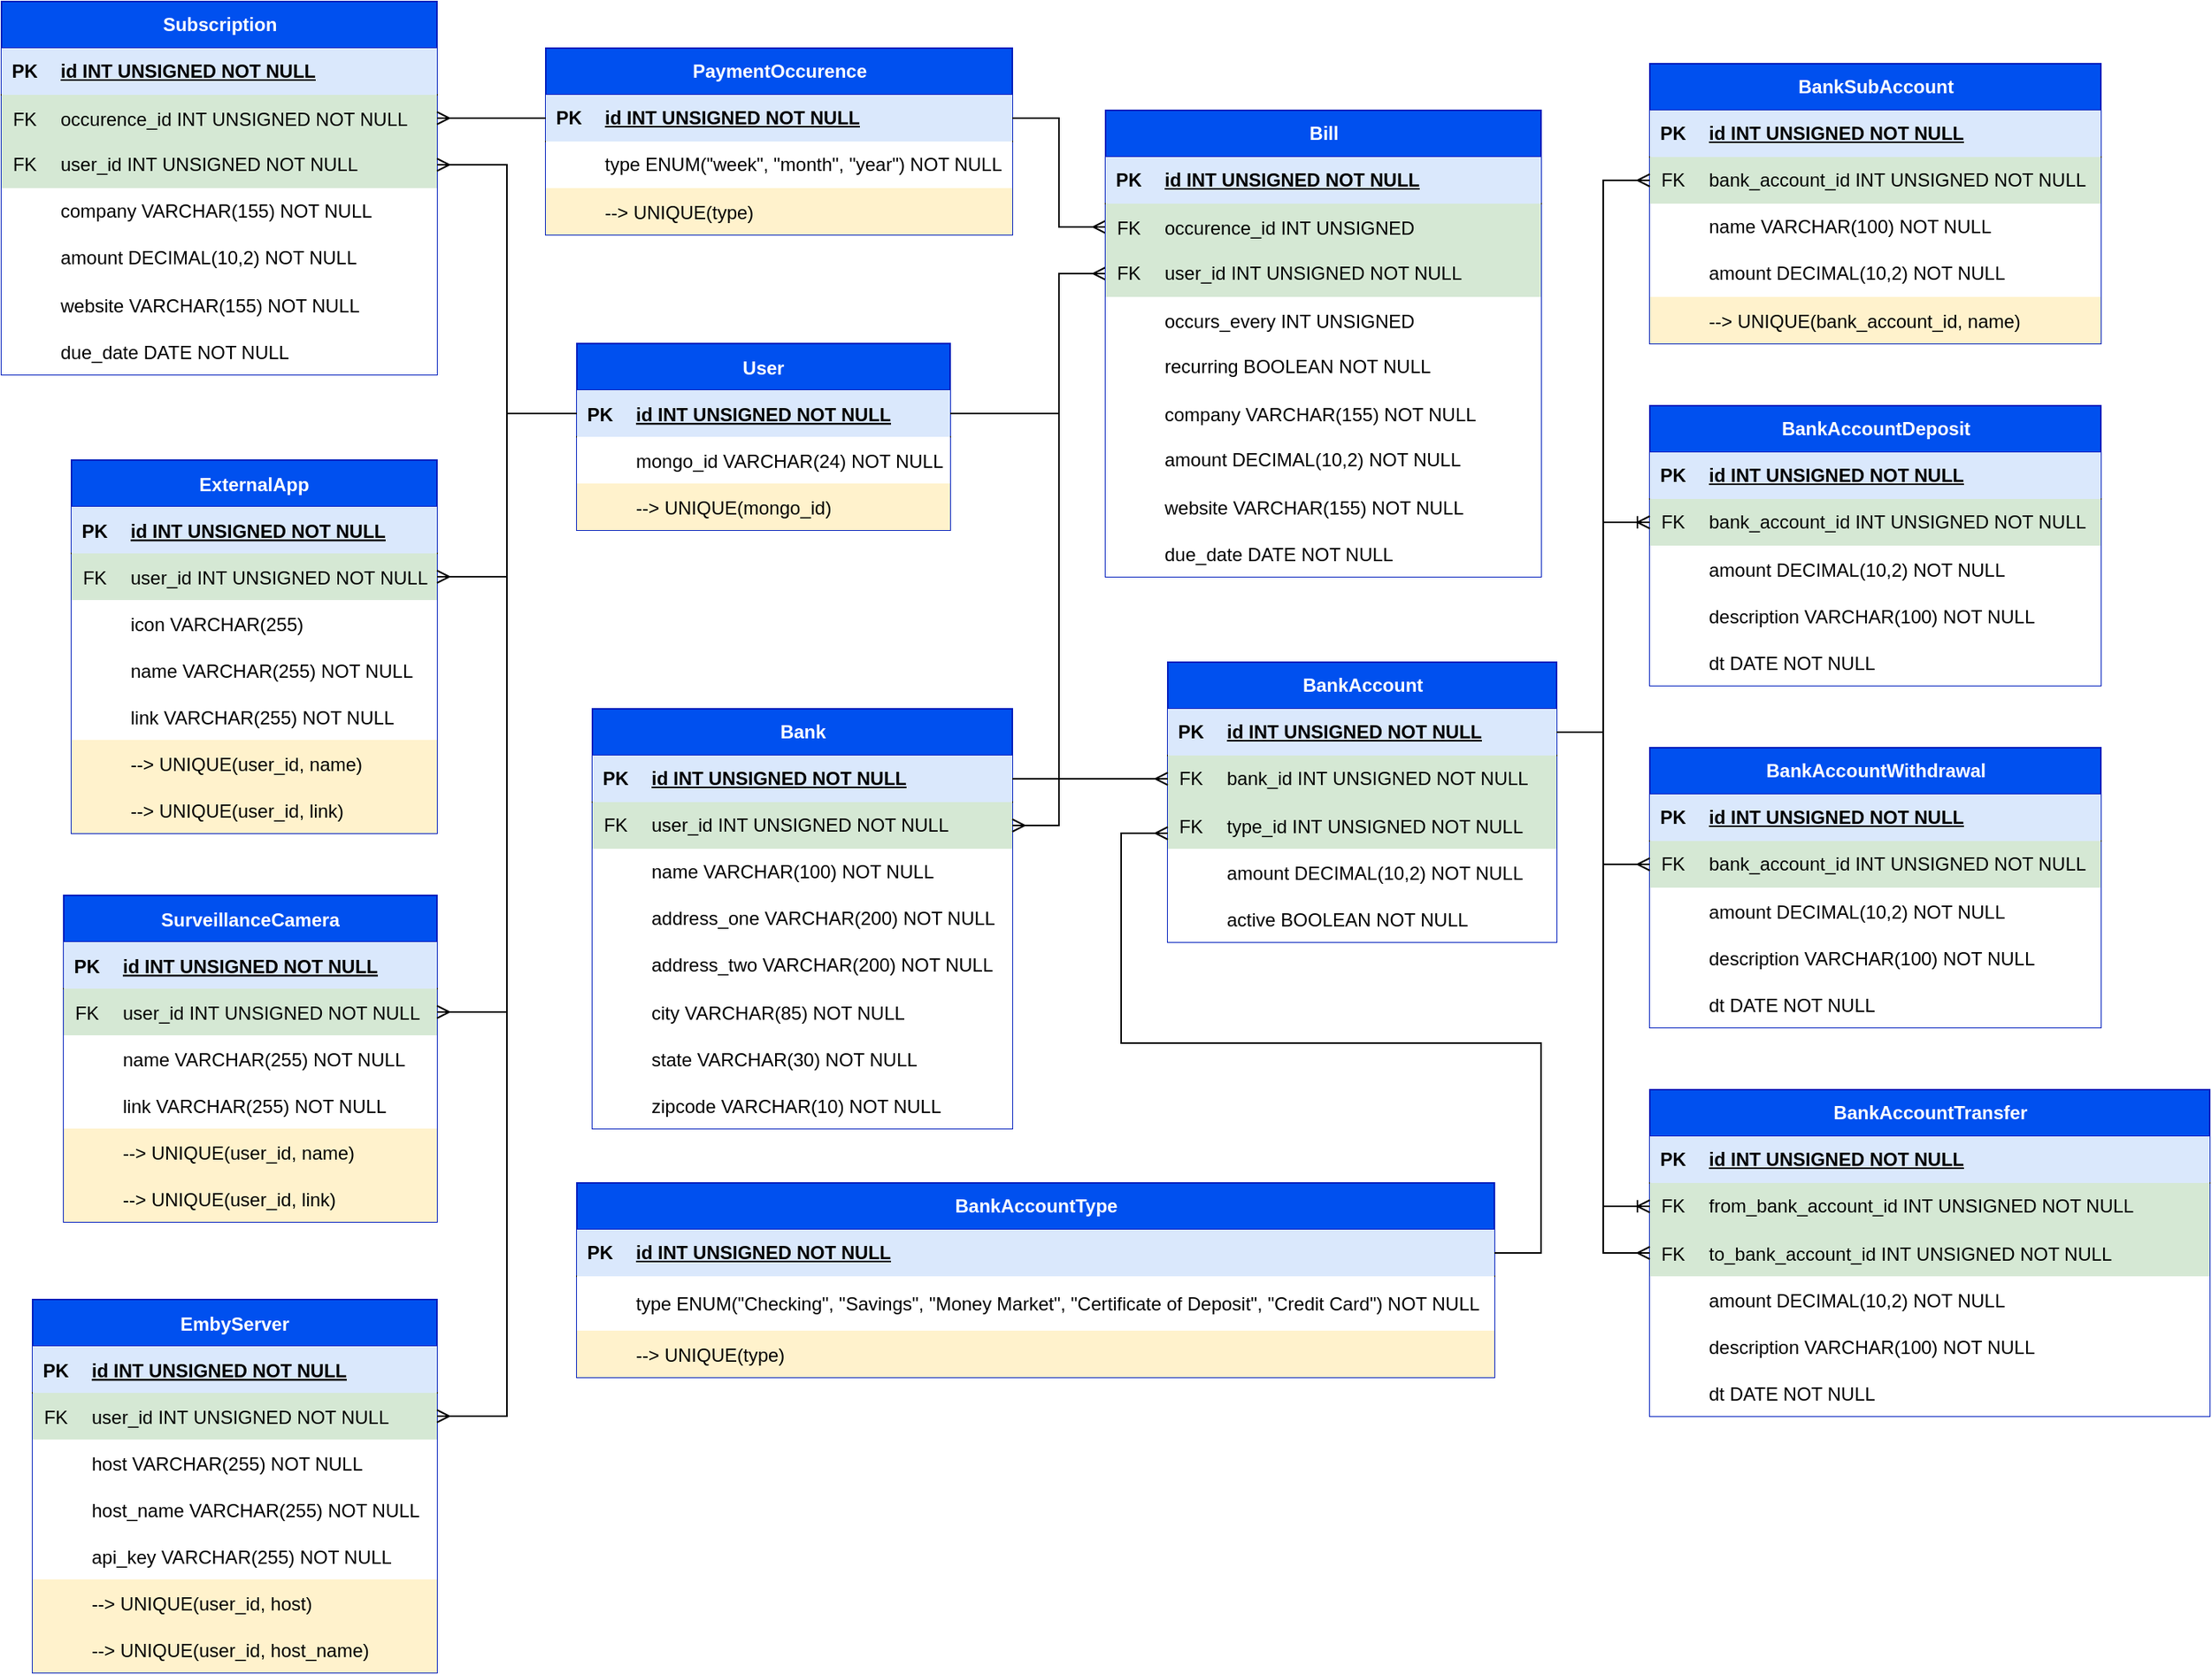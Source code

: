 <mxfile version="22.0.3" type="device">
  <diagram id="R2lEEEUBdFMjLlhIrx00" name="Page-1">
    <mxGraphModel dx="1553" dy="1134" grid="1" gridSize="10" guides="1" tooltips="1" connect="1" arrows="1" fold="1" page="1" pageScale="1" pageWidth="1100" pageHeight="850" math="0" shadow="0" extFonts="Permanent Marker^https://fonts.googleapis.com/css?family=Permanent+Marker">
      <root>
        <mxCell id="0" />
        <mxCell id="1" parent="0" />
        <mxCell id="C-vyLk0tnHw3VtMMgP7b-23" value="User" style="shape=table;startSize=30;container=1;collapsible=1;childLayout=tableLayout;fixedRows=1;rowLines=0;fontStyle=1;align=center;resizeLast=1;fillColor=#0050ef;fontColor=#ffffff;strokeColor=#001DBC;" parent="1" vertex="1">
          <mxGeometry x="800" y="645" width="240" height="120" as="geometry" />
        </mxCell>
        <mxCell id="C-vyLk0tnHw3VtMMgP7b-24" value="" style="shape=partialRectangle;collapsible=0;dropTarget=0;pointerEvents=0;fillColor=none;points=[[0,0.5],[1,0.5]];portConstraint=eastwest;top=0;left=0;right=0;bottom=1;" parent="C-vyLk0tnHw3VtMMgP7b-23" vertex="1">
          <mxGeometry y="30" width="240" height="30" as="geometry" />
        </mxCell>
        <mxCell id="C-vyLk0tnHw3VtMMgP7b-25" value="PK" style="shape=partialRectangle;overflow=hidden;connectable=0;fillColor=#dae8fc;top=0;left=0;bottom=0;right=0;fontStyle=1;strokeColor=#6c8ebf;" parent="C-vyLk0tnHw3VtMMgP7b-24" vertex="1">
          <mxGeometry width="30" height="30" as="geometry">
            <mxRectangle width="30" height="30" as="alternateBounds" />
          </mxGeometry>
        </mxCell>
        <mxCell id="C-vyLk0tnHw3VtMMgP7b-26" value="id INT UNSIGNED NOT NULL" style="shape=partialRectangle;overflow=hidden;connectable=0;fillColor=#dae8fc;top=0;left=0;bottom=0;right=0;align=left;spacingLeft=6;fontStyle=5;strokeColor=#6c8ebf;" parent="C-vyLk0tnHw3VtMMgP7b-24" vertex="1">
          <mxGeometry x="30" width="210" height="30" as="geometry">
            <mxRectangle width="210" height="30" as="alternateBounds" />
          </mxGeometry>
        </mxCell>
        <mxCell id="8cvkA4jCDQ-EvZ93bxmi-2" value="" style="shape=tableRow;horizontal=0;startSize=0;swimlaneHead=0;swimlaneBody=0;collapsible=0;dropTarget=0;points=[[0,0.5],[1,0.5]];portConstraint=eastwest;top=0;left=0;right=0;bottom=0;fillColor=none;" parent="C-vyLk0tnHw3VtMMgP7b-23" vertex="1">
          <mxGeometry y="60" width="240" height="30" as="geometry" />
        </mxCell>
        <mxCell id="8cvkA4jCDQ-EvZ93bxmi-3" value="" style="shape=partialRectangle;connectable=0;top=0;left=0;bottom=0;right=0;editable=1;overflow=hidden;" parent="8cvkA4jCDQ-EvZ93bxmi-2" vertex="1">
          <mxGeometry width="30" height="30" as="geometry">
            <mxRectangle width="30" height="30" as="alternateBounds" />
          </mxGeometry>
        </mxCell>
        <mxCell id="8cvkA4jCDQ-EvZ93bxmi-4" value="mongo_id VARCHAR(24) NOT NULL" style="shape=partialRectangle;connectable=0;top=0;left=0;bottom=0;right=0;align=left;spacingLeft=6;overflow=hidden;" parent="8cvkA4jCDQ-EvZ93bxmi-2" vertex="1">
          <mxGeometry x="30" width="210" height="30" as="geometry">
            <mxRectangle width="210" height="30" as="alternateBounds" />
          </mxGeometry>
        </mxCell>
        <mxCell id="4Lc63nFgZNicdAlm3PEe-34" value="" style="shape=tableRow;horizontal=0;startSize=0;swimlaneHead=0;swimlaneBody=0;fillColor=none;collapsible=0;dropTarget=0;points=[[0,0.5],[1,0.5]];portConstraint=eastwest;top=0;left=0;right=0;bottom=0;" vertex="1" parent="C-vyLk0tnHw3VtMMgP7b-23">
          <mxGeometry y="90" width="240" height="30" as="geometry" />
        </mxCell>
        <mxCell id="4Lc63nFgZNicdAlm3PEe-35" value="" style="shape=partialRectangle;connectable=0;fillColor=#fff2cc;top=0;left=0;bottom=0;right=0;editable=1;overflow=hidden;strokeColor=#d6b656;" vertex="1" parent="4Lc63nFgZNicdAlm3PEe-34">
          <mxGeometry width="30" height="30" as="geometry">
            <mxRectangle width="30" height="30" as="alternateBounds" />
          </mxGeometry>
        </mxCell>
        <mxCell id="4Lc63nFgZNicdAlm3PEe-36" value="--&gt; UNIQUE(mongo_id)" style="shape=partialRectangle;connectable=0;fillColor=#fff2cc;top=0;left=0;bottom=0;right=0;align=left;spacingLeft=6;overflow=hidden;strokeColor=#d6b656;" vertex="1" parent="4Lc63nFgZNicdAlm3PEe-34">
          <mxGeometry x="30" width="210" height="30" as="geometry">
            <mxRectangle width="210" height="30" as="alternateBounds" />
          </mxGeometry>
        </mxCell>
        <mxCell id="9ycNTMV97P_ExEEBeLJD-1" value="Subscription" style="shape=table;startSize=30;container=1;collapsible=1;childLayout=tableLayout;fixedRows=1;rowLines=0;fontStyle=1;align=center;resizeLast=1;html=1;fillColor=#0050ef;fontColor=#ffffff;strokeColor=#001DBC;" parent="1" vertex="1">
          <mxGeometry x="430" y="425" width="280" height="240" as="geometry" />
        </mxCell>
        <mxCell id="9ycNTMV97P_ExEEBeLJD-2" value="" style="shape=tableRow;horizontal=0;startSize=0;swimlaneHead=0;swimlaneBody=0;fillColor=none;collapsible=0;dropTarget=0;points=[[0,0.5],[1,0.5]];portConstraint=eastwest;top=0;left=0;right=0;bottom=1;" parent="9ycNTMV97P_ExEEBeLJD-1" vertex="1">
          <mxGeometry y="30" width="280" height="30" as="geometry" />
        </mxCell>
        <mxCell id="9ycNTMV97P_ExEEBeLJD-3" value="PK" style="shape=partialRectangle;connectable=0;fillColor=#dae8fc;top=0;left=0;bottom=0;right=0;fontStyle=1;overflow=hidden;whiteSpace=wrap;html=1;strokeColor=#6c8ebf;" parent="9ycNTMV97P_ExEEBeLJD-2" vertex="1">
          <mxGeometry width="30" height="30" as="geometry">
            <mxRectangle width="30" height="30" as="alternateBounds" />
          </mxGeometry>
        </mxCell>
        <mxCell id="9ycNTMV97P_ExEEBeLJD-4" value="id INT&amp;nbsp;UNSIGNED&amp;nbsp;NOT NULL" style="shape=partialRectangle;connectable=0;fillColor=#dae8fc;top=0;left=0;bottom=0;right=0;align=left;spacingLeft=6;fontStyle=5;overflow=hidden;whiteSpace=wrap;html=1;strokeColor=#6c8ebf;" parent="9ycNTMV97P_ExEEBeLJD-2" vertex="1">
          <mxGeometry x="30" width="250" height="30" as="geometry">
            <mxRectangle width="250" height="30" as="alternateBounds" />
          </mxGeometry>
        </mxCell>
        <mxCell id="9ycNTMV97P_ExEEBeLJD-222" value="" style="shape=tableRow;horizontal=0;startSize=0;swimlaneHead=0;swimlaneBody=0;collapsible=0;dropTarget=0;points=[[0,0.5],[1,0.5]];portConstraint=eastwest;top=0;left=0;right=0;bottom=0;fillColor=none;" parent="9ycNTMV97P_ExEEBeLJD-1" vertex="1">
          <mxGeometry y="60" width="280" height="30" as="geometry" />
        </mxCell>
        <mxCell id="9ycNTMV97P_ExEEBeLJD-223" value="FK" style="shape=partialRectangle;connectable=0;fillColor=#d5e8d4;top=0;left=0;bottom=0;right=0;editable=1;overflow=hidden;shadow=0;labelBorderColor=none;strokeColor=#82b366;" parent="9ycNTMV97P_ExEEBeLJD-222" vertex="1">
          <mxGeometry width="30" height="30" as="geometry">
            <mxRectangle width="30" height="30" as="alternateBounds" />
          </mxGeometry>
        </mxCell>
        <mxCell id="9ycNTMV97P_ExEEBeLJD-224" value="occurence_id INT UNSIGNED NOT NULL" style="shape=partialRectangle;connectable=0;fillColor=#d5e8d4;top=0;left=0;bottom=0;right=0;align=left;spacingLeft=6;overflow=hidden;strokeColor=#82b366;" parent="9ycNTMV97P_ExEEBeLJD-222" vertex="1">
          <mxGeometry x="30" width="250" height="30" as="geometry">
            <mxRectangle width="250" height="30" as="alternateBounds" />
          </mxGeometry>
        </mxCell>
        <mxCell id="9ycNTMV97P_ExEEBeLJD-5" value="" style="shape=tableRow;horizontal=0;startSize=0;swimlaneHead=0;swimlaneBody=0;fillColor=none;collapsible=0;dropTarget=0;points=[[0,0.5],[1,0.5]];portConstraint=eastwest;top=0;left=0;right=0;bottom=0;" parent="9ycNTMV97P_ExEEBeLJD-1" vertex="1">
          <mxGeometry y="90" width="280" height="30" as="geometry" />
        </mxCell>
        <mxCell id="9ycNTMV97P_ExEEBeLJD-6" value="FK" style="shape=partialRectangle;connectable=0;fillColor=#d5e8d4;top=0;left=0;bottom=0;right=0;editable=1;overflow=hidden;whiteSpace=wrap;html=1;strokeColor=#82b366;" parent="9ycNTMV97P_ExEEBeLJD-5" vertex="1">
          <mxGeometry width="30" height="30" as="geometry">
            <mxRectangle width="30" height="30" as="alternateBounds" />
          </mxGeometry>
        </mxCell>
        <mxCell id="9ycNTMV97P_ExEEBeLJD-7" value="user_id INT&amp;nbsp;UNSIGNED&amp;nbsp;NOT NULL" style="shape=partialRectangle;connectable=0;fillColor=#d5e8d4;top=0;left=0;bottom=0;right=0;align=left;spacingLeft=6;overflow=hidden;whiteSpace=wrap;html=1;strokeColor=#82b366;" parent="9ycNTMV97P_ExEEBeLJD-5" vertex="1">
          <mxGeometry x="30" width="250" height="30" as="geometry">
            <mxRectangle width="250" height="30" as="alternateBounds" />
          </mxGeometry>
        </mxCell>
        <mxCell id="9ycNTMV97P_ExEEBeLJD-8" value="" style="shape=tableRow;horizontal=0;startSize=0;swimlaneHead=0;swimlaneBody=0;collapsible=0;dropTarget=0;points=[[0,0.5],[1,0.5]];portConstraint=eastwest;top=0;left=0;right=0;bottom=0;fillColor=none;" parent="9ycNTMV97P_ExEEBeLJD-1" vertex="1">
          <mxGeometry y="120" width="280" height="30" as="geometry" />
        </mxCell>
        <mxCell id="9ycNTMV97P_ExEEBeLJD-9" value="" style="shape=partialRectangle;connectable=0;top=0;left=0;bottom=0;right=0;editable=1;overflow=hidden;whiteSpace=wrap;html=1;" parent="9ycNTMV97P_ExEEBeLJD-8" vertex="1">
          <mxGeometry width="30" height="30" as="geometry">
            <mxRectangle width="30" height="30" as="alternateBounds" />
          </mxGeometry>
        </mxCell>
        <mxCell id="9ycNTMV97P_ExEEBeLJD-10" value="company VARCHAR(155) NOT NULL" style="shape=partialRectangle;connectable=0;top=0;left=0;bottom=0;right=0;align=left;spacingLeft=6;overflow=hidden;whiteSpace=wrap;html=1;" parent="9ycNTMV97P_ExEEBeLJD-8" vertex="1">
          <mxGeometry x="30" width="250" height="30" as="geometry">
            <mxRectangle width="250" height="30" as="alternateBounds" />
          </mxGeometry>
        </mxCell>
        <mxCell id="9ycNTMV97P_ExEEBeLJD-11" value="" style="shape=tableRow;horizontal=0;startSize=0;swimlaneHead=0;swimlaneBody=0;collapsible=0;dropTarget=0;points=[[0,0.5],[1,0.5]];portConstraint=eastwest;top=0;left=0;right=0;bottom=0;fillColor=none;" parent="9ycNTMV97P_ExEEBeLJD-1" vertex="1">
          <mxGeometry y="150" width="280" height="30" as="geometry" />
        </mxCell>
        <mxCell id="9ycNTMV97P_ExEEBeLJD-12" value="" style="shape=partialRectangle;connectable=0;top=0;left=0;bottom=0;right=0;editable=1;overflow=hidden;whiteSpace=wrap;html=1;" parent="9ycNTMV97P_ExEEBeLJD-11" vertex="1">
          <mxGeometry width="30" height="30" as="geometry">
            <mxRectangle width="30" height="30" as="alternateBounds" />
          </mxGeometry>
        </mxCell>
        <mxCell id="9ycNTMV97P_ExEEBeLJD-13" value="amount&amp;nbsp;DECIMAL(10,2) NOT NULL" style="shape=partialRectangle;connectable=0;top=0;left=0;bottom=0;right=0;align=left;spacingLeft=6;overflow=hidden;whiteSpace=wrap;html=1;" parent="9ycNTMV97P_ExEEBeLJD-11" vertex="1">
          <mxGeometry x="30" width="250" height="30" as="geometry">
            <mxRectangle width="250" height="30" as="alternateBounds" />
          </mxGeometry>
        </mxCell>
        <mxCell id="9ycNTMV97P_ExEEBeLJD-16" value="" style="shape=tableRow;horizontal=0;startSize=0;swimlaneHead=0;swimlaneBody=0;collapsible=0;dropTarget=0;points=[[0,0.5],[1,0.5]];portConstraint=eastwest;top=0;left=0;right=0;bottom=0;fillColor=none;" parent="9ycNTMV97P_ExEEBeLJD-1" vertex="1">
          <mxGeometry y="180" width="280" height="30" as="geometry" />
        </mxCell>
        <mxCell id="9ycNTMV97P_ExEEBeLJD-17" value="" style="shape=partialRectangle;connectable=0;top=0;left=0;bottom=0;right=0;editable=1;overflow=hidden;" parent="9ycNTMV97P_ExEEBeLJD-16" vertex="1">
          <mxGeometry width="30" height="30" as="geometry">
            <mxRectangle width="30" height="30" as="alternateBounds" />
          </mxGeometry>
        </mxCell>
        <mxCell id="9ycNTMV97P_ExEEBeLJD-18" value="website VARCHAR(155) NOT NULL" style="shape=partialRectangle;connectable=0;top=0;left=0;bottom=0;right=0;align=left;spacingLeft=6;overflow=hidden;" parent="9ycNTMV97P_ExEEBeLJD-16" vertex="1">
          <mxGeometry x="30" width="250" height="30" as="geometry">
            <mxRectangle width="250" height="30" as="alternateBounds" />
          </mxGeometry>
        </mxCell>
        <mxCell id="8cvkA4jCDQ-EvZ93bxmi-9" value="" style="shape=tableRow;horizontal=0;startSize=0;swimlaneHead=0;swimlaneBody=0;collapsible=0;dropTarget=0;points=[[0,0.5],[1,0.5]];portConstraint=eastwest;top=0;left=0;right=0;bottom=0;fillColor=none;" parent="9ycNTMV97P_ExEEBeLJD-1" vertex="1">
          <mxGeometry y="210" width="280" height="30" as="geometry" />
        </mxCell>
        <mxCell id="8cvkA4jCDQ-EvZ93bxmi-10" value="" style="shape=partialRectangle;connectable=0;top=0;left=0;bottom=0;right=0;editable=1;overflow=hidden;" parent="8cvkA4jCDQ-EvZ93bxmi-9" vertex="1">
          <mxGeometry width="30" height="30" as="geometry">
            <mxRectangle width="30" height="30" as="alternateBounds" />
          </mxGeometry>
        </mxCell>
        <mxCell id="8cvkA4jCDQ-EvZ93bxmi-11" value="due_date DATE NOT NULL" style="shape=partialRectangle;connectable=0;top=0;left=0;bottom=0;right=0;align=left;spacingLeft=6;overflow=hidden;" parent="8cvkA4jCDQ-EvZ93bxmi-9" vertex="1">
          <mxGeometry x="30" width="250" height="30" as="geometry">
            <mxRectangle width="250" height="30" as="alternateBounds" />
          </mxGeometry>
        </mxCell>
        <mxCell id="9ycNTMV97P_ExEEBeLJD-33" value="PaymentOccurence" style="shape=table;startSize=30;container=1;collapsible=1;childLayout=tableLayout;fixedRows=1;rowLines=0;fontStyle=1;align=center;resizeLast=1;html=1;fillColor=#0050ef;fontColor=#ffffff;strokeColor=#001DBC;" parent="1" vertex="1">
          <mxGeometry x="780" y="455" width="300" height="120" as="geometry" />
        </mxCell>
        <mxCell id="9ycNTMV97P_ExEEBeLJD-34" value="" style="shape=tableRow;horizontal=0;startSize=0;swimlaneHead=0;swimlaneBody=0;fillColor=none;collapsible=0;dropTarget=0;points=[[0,0.5],[1,0.5]];portConstraint=eastwest;top=0;left=0;right=0;bottom=1;" parent="9ycNTMV97P_ExEEBeLJD-33" vertex="1">
          <mxGeometry y="30" width="300" height="30" as="geometry" />
        </mxCell>
        <mxCell id="9ycNTMV97P_ExEEBeLJD-35" value="PK" style="shape=partialRectangle;connectable=0;fillColor=#dae8fc;top=0;left=0;bottom=0;right=0;fontStyle=1;overflow=hidden;whiteSpace=wrap;html=1;strokeColor=#6c8ebf;" parent="9ycNTMV97P_ExEEBeLJD-34" vertex="1">
          <mxGeometry width="30" height="30" as="geometry">
            <mxRectangle width="30" height="30" as="alternateBounds" />
          </mxGeometry>
        </mxCell>
        <mxCell id="9ycNTMV97P_ExEEBeLJD-36" value="id INT&amp;nbsp;UNSIGNED&amp;nbsp;NOT NULL" style="shape=partialRectangle;connectable=0;fillColor=#dae8fc;top=0;left=0;bottom=0;right=0;align=left;spacingLeft=6;fontStyle=5;overflow=hidden;whiteSpace=wrap;html=1;strokeColor=#6c8ebf;" parent="9ycNTMV97P_ExEEBeLJD-34" vertex="1">
          <mxGeometry x="30" width="270" height="30" as="geometry">
            <mxRectangle width="270" height="30" as="alternateBounds" />
          </mxGeometry>
        </mxCell>
        <mxCell id="9ycNTMV97P_ExEEBeLJD-37" value="" style="shape=tableRow;horizontal=0;startSize=0;swimlaneHead=0;swimlaneBody=0;collapsible=0;dropTarget=0;points=[[0,0.5],[1,0.5]];portConstraint=eastwest;top=0;left=0;right=0;bottom=0;fillColor=none;" parent="9ycNTMV97P_ExEEBeLJD-33" vertex="1">
          <mxGeometry y="60" width="300" height="30" as="geometry" />
        </mxCell>
        <mxCell id="9ycNTMV97P_ExEEBeLJD-38" value="" style="shape=partialRectangle;connectable=0;top=0;left=0;bottom=0;right=0;editable=1;overflow=hidden;whiteSpace=wrap;html=1;" parent="9ycNTMV97P_ExEEBeLJD-37" vertex="1">
          <mxGeometry width="30" height="30" as="geometry">
            <mxRectangle width="30" height="30" as="alternateBounds" />
          </mxGeometry>
        </mxCell>
        <mxCell id="9ycNTMV97P_ExEEBeLJD-39" value="type ENUM(&quot;week&quot;, &quot;month&quot;, &quot;year&quot;) NOT NULL" style="shape=partialRectangle;connectable=0;top=0;left=0;bottom=0;right=0;align=left;spacingLeft=6;overflow=hidden;whiteSpace=wrap;html=1;" parent="9ycNTMV97P_ExEEBeLJD-37" vertex="1">
          <mxGeometry x="30" width="270" height="30" as="geometry">
            <mxRectangle width="270" height="30" as="alternateBounds" />
          </mxGeometry>
        </mxCell>
        <mxCell id="4Lc63nFgZNicdAlm3PEe-31" value="" style="shape=tableRow;horizontal=0;startSize=0;swimlaneHead=0;swimlaneBody=0;fillColor=none;collapsible=0;dropTarget=0;points=[[0,0.5],[1,0.5]];portConstraint=eastwest;top=0;left=0;right=0;bottom=0;" vertex="1" parent="9ycNTMV97P_ExEEBeLJD-33">
          <mxGeometry y="90" width="300" height="30" as="geometry" />
        </mxCell>
        <mxCell id="4Lc63nFgZNicdAlm3PEe-32" value="" style="shape=partialRectangle;connectable=0;fillColor=#fff2cc;top=0;left=0;bottom=0;right=0;editable=1;overflow=hidden;strokeColor=#d6b656;" vertex="1" parent="4Lc63nFgZNicdAlm3PEe-31">
          <mxGeometry width="30" height="30" as="geometry">
            <mxRectangle width="30" height="30" as="alternateBounds" />
          </mxGeometry>
        </mxCell>
        <mxCell id="4Lc63nFgZNicdAlm3PEe-33" value="--&gt; UNIQUE(type)" style="shape=partialRectangle;connectable=0;fillColor=#fff2cc;top=0;left=0;bottom=0;right=0;align=left;spacingLeft=6;overflow=hidden;strokeColor=#d6b656;" vertex="1" parent="4Lc63nFgZNicdAlm3PEe-31">
          <mxGeometry x="30" width="270" height="30" as="geometry">
            <mxRectangle width="270" height="30" as="alternateBounds" />
          </mxGeometry>
        </mxCell>
        <mxCell id="9ycNTMV97P_ExEEBeLJD-47" value="" style="edgeStyle=orthogonalEdgeStyle;fontSize=12;html=1;endArrow=ERmany;rounded=0;" parent="1" source="9ycNTMV97P_ExEEBeLJD-34" target="9ycNTMV97P_ExEEBeLJD-222" edge="1">
          <mxGeometry width="100" height="100" relative="1" as="geometry">
            <mxPoint x="760" y="435" as="sourcePoint" />
            <mxPoint x="690" y="820" as="targetPoint" />
          </mxGeometry>
        </mxCell>
        <mxCell id="9ycNTMV97P_ExEEBeLJD-67" value="" style="edgeStyle=orthogonalEdgeStyle;fontSize=12;html=1;endArrow=ERmany;rounded=0;exitX=1;exitY=0.5;exitDx=0;exitDy=0;" parent="1" source="C-vyLk0tnHw3VtMMgP7b-24" target="9ycNTMV97P_ExEEBeLJD-52" edge="1">
          <mxGeometry width="100" height="100" relative="1" as="geometry">
            <mxPoint x="660" y="605" as="sourcePoint" />
            <mxPoint x="1100" y="755" as="targetPoint" />
            <Array as="points">
              <mxPoint x="1110" y="690" />
              <mxPoint x="1110" y="600" />
            </Array>
          </mxGeometry>
        </mxCell>
        <mxCell id="9ycNTMV97P_ExEEBeLJD-68" value="" style="edgeStyle=orthogonalEdgeStyle;fontSize=12;html=1;endArrow=ERmany;rounded=0;" parent="1" source="C-vyLk0tnHw3VtMMgP7b-24" target="9ycNTMV97P_ExEEBeLJD-5" edge="1">
          <mxGeometry width="100" height="100" relative="1" as="geometry">
            <mxPoint x="600" y="285" as="sourcePoint" />
            <mxPoint x="700" y="185" as="targetPoint" />
          </mxGeometry>
        </mxCell>
        <mxCell id="9ycNTMV97P_ExEEBeLJD-70" value="" style="edgeStyle=entityRelationEdgeStyle;fontSize=12;html=1;endArrow=ERmany;rounded=0;" parent="1" source="9ycNTMV97P_ExEEBeLJD-34" target="9ycNTMV97P_ExEEBeLJD-213" edge="1">
          <mxGeometry width="100" height="100" relative="1" as="geometry">
            <mxPoint x="1170" y="625" as="sourcePoint" />
            <mxPoint x="1180" y="650" as="targetPoint" />
          </mxGeometry>
        </mxCell>
        <mxCell id="9ycNTMV97P_ExEEBeLJD-71" value="Bank" style="shape=table;startSize=30;container=1;collapsible=1;childLayout=tableLayout;fixedRows=1;rowLines=0;fontStyle=1;align=center;resizeLast=1;html=1;fillColor=#0050ef;fontColor=#ffffff;strokeColor=#001DBC;" parent="1" vertex="1">
          <mxGeometry x="810" y="880" width="270" height="270" as="geometry" />
        </mxCell>
        <mxCell id="9ycNTMV97P_ExEEBeLJD-72" value="" style="shape=tableRow;horizontal=0;startSize=0;swimlaneHead=0;swimlaneBody=0;fillColor=none;collapsible=0;dropTarget=0;points=[[0,0.5],[1,0.5]];portConstraint=eastwest;top=0;left=0;right=0;bottom=1;" parent="9ycNTMV97P_ExEEBeLJD-71" vertex="1">
          <mxGeometry y="30" width="270" height="30" as="geometry" />
        </mxCell>
        <mxCell id="9ycNTMV97P_ExEEBeLJD-73" value="PK" style="shape=partialRectangle;connectable=0;fillColor=#dae8fc;top=0;left=0;bottom=0;right=0;fontStyle=1;overflow=hidden;whiteSpace=wrap;html=1;strokeColor=#6c8ebf;" parent="9ycNTMV97P_ExEEBeLJD-72" vertex="1">
          <mxGeometry width="30" height="30" as="geometry">
            <mxRectangle width="30" height="30" as="alternateBounds" />
          </mxGeometry>
        </mxCell>
        <mxCell id="9ycNTMV97P_ExEEBeLJD-74" value="id INT&amp;nbsp;UNSIGNED&amp;nbsp;NOT NULL" style="shape=partialRectangle;connectable=0;fillColor=#dae8fc;top=0;left=0;bottom=0;right=0;align=left;spacingLeft=6;fontStyle=5;overflow=hidden;whiteSpace=wrap;html=1;strokeColor=#6c8ebf;" parent="9ycNTMV97P_ExEEBeLJD-72" vertex="1">
          <mxGeometry x="30" width="240" height="30" as="geometry">
            <mxRectangle width="240" height="30" as="alternateBounds" />
          </mxGeometry>
        </mxCell>
        <mxCell id="9ycNTMV97P_ExEEBeLJD-75" value="" style="shape=tableRow;horizontal=0;startSize=0;swimlaneHead=0;swimlaneBody=0;fillColor=none;collapsible=0;dropTarget=0;points=[[0,0.5],[1,0.5]];portConstraint=eastwest;top=0;left=0;right=0;bottom=0;" parent="9ycNTMV97P_ExEEBeLJD-71" vertex="1">
          <mxGeometry y="60" width="270" height="30" as="geometry" />
        </mxCell>
        <mxCell id="9ycNTMV97P_ExEEBeLJD-76" value="FK" style="shape=partialRectangle;connectable=0;top=0;left=0;bottom=0;right=0;editable=1;overflow=hidden;whiteSpace=wrap;html=1;fillColor=#d5e8d4;strokeColor=#82b366;" parent="9ycNTMV97P_ExEEBeLJD-75" vertex="1">
          <mxGeometry width="30" height="30" as="geometry">
            <mxRectangle width="30" height="30" as="alternateBounds" />
          </mxGeometry>
        </mxCell>
        <mxCell id="9ycNTMV97P_ExEEBeLJD-77" value="user_id INT&amp;nbsp;UNSIGNED&amp;nbsp;NOT NULL" style="shape=partialRectangle;connectable=0;top=0;left=0;bottom=0;right=0;align=left;spacingLeft=6;overflow=hidden;whiteSpace=wrap;html=1;fillColor=#d5e8d4;strokeColor=#82b366;" parent="9ycNTMV97P_ExEEBeLJD-75" vertex="1">
          <mxGeometry x="30" width="240" height="30" as="geometry">
            <mxRectangle width="240" height="30" as="alternateBounds" />
          </mxGeometry>
        </mxCell>
        <mxCell id="9ycNTMV97P_ExEEBeLJD-78" value="" style="shape=tableRow;horizontal=0;startSize=0;swimlaneHead=0;swimlaneBody=0;collapsible=0;dropTarget=0;points=[[0,0.5],[1,0.5]];portConstraint=eastwest;top=0;left=0;right=0;bottom=0;fillColor=none;" parent="9ycNTMV97P_ExEEBeLJD-71" vertex="1">
          <mxGeometry y="90" width="270" height="30" as="geometry" />
        </mxCell>
        <mxCell id="9ycNTMV97P_ExEEBeLJD-79" value="" style="shape=partialRectangle;connectable=0;top=0;left=0;bottom=0;right=0;editable=1;overflow=hidden;whiteSpace=wrap;html=1;" parent="9ycNTMV97P_ExEEBeLJD-78" vertex="1">
          <mxGeometry width="30" height="30" as="geometry">
            <mxRectangle width="30" height="30" as="alternateBounds" />
          </mxGeometry>
        </mxCell>
        <mxCell id="9ycNTMV97P_ExEEBeLJD-80" value="name VARCHAR(100) NOT NULL" style="shape=partialRectangle;connectable=0;top=0;left=0;bottom=0;right=0;align=left;spacingLeft=6;overflow=hidden;whiteSpace=wrap;html=1;" parent="9ycNTMV97P_ExEEBeLJD-78" vertex="1">
          <mxGeometry x="30" width="240" height="30" as="geometry">
            <mxRectangle width="240" height="30" as="alternateBounds" />
          </mxGeometry>
        </mxCell>
        <mxCell id="9ycNTMV97P_ExEEBeLJD-95" value="" style="shape=tableRow;horizontal=0;startSize=0;swimlaneHead=0;swimlaneBody=0;fillColor=none;collapsible=0;dropTarget=0;points=[[0,0.5],[1,0.5]];portConstraint=eastwest;top=0;left=0;right=0;bottom=0;" parent="9ycNTMV97P_ExEEBeLJD-71" vertex="1">
          <mxGeometry y="120" width="270" height="30" as="geometry" />
        </mxCell>
        <mxCell id="9ycNTMV97P_ExEEBeLJD-96" value="" style="shape=partialRectangle;connectable=0;top=0;left=0;bottom=0;right=0;editable=1;overflow=hidden;whiteSpace=wrap;html=1;" parent="9ycNTMV97P_ExEEBeLJD-95" vertex="1">
          <mxGeometry width="30" height="30" as="geometry">
            <mxRectangle width="30" height="30" as="alternateBounds" />
          </mxGeometry>
        </mxCell>
        <mxCell id="9ycNTMV97P_ExEEBeLJD-97" value="address_one VARCHAR(200) NOT NULL" style="shape=partialRectangle;connectable=0;top=0;left=0;bottom=0;right=0;align=left;spacingLeft=6;overflow=hidden;whiteSpace=wrap;html=1;" parent="9ycNTMV97P_ExEEBeLJD-95" vertex="1">
          <mxGeometry x="30" width="240" height="30" as="geometry">
            <mxRectangle width="240" height="30" as="alternateBounds" />
          </mxGeometry>
        </mxCell>
        <mxCell id="9ycNTMV97P_ExEEBeLJD-98" value="" style="shape=tableRow;horizontal=0;startSize=0;swimlaneHead=0;swimlaneBody=0;fillColor=none;collapsible=0;dropTarget=0;points=[[0,0.5],[1,0.5]];portConstraint=eastwest;top=0;left=0;right=0;bottom=0;" parent="9ycNTMV97P_ExEEBeLJD-71" vertex="1">
          <mxGeometry y="150" width="270" height="30" as="geometry" />
        </mxCell>
        <mxCell id="9ycNTMV97P_ExEEBeLJD-99" value="" style="shape=partialRectangle;connectable=0;top=0;left=0;bottom=0;right=0;editable=1;overflow=hidden;whiteSpace=wrap;html=1;" parent="9ycNTMV97P_ExEEBeLJD-98" vertex="1">
          <mxGeometry width="30" height="30" as="geometry">
            <mxRectangle width="30" height="30" as="alternateBounds" />
          </mxGeometry>
        </mxCell>
        <mxCell id="9ycNTMV97P_ExEEBeLJD-100" value="address_two VARCHAR(200) NOT NULL" style="shape=partialRectangle;connectable=0;top=0;left=0;bottom=0;right=0;align=left;spacingLeft=6;overflow=hidden;whiteSpace=wrap;html=1;" parent="9ycNTMV97P_ExEEBeLJD-98" vertex="1">
          <mxGeometry x="30" width="240" height="30" as="geometry">
            <mxRectangle width="240" height="30" as="alternateBounds" />
          </mxGeometry>
        </mxCell>
        <mxCell id="9ycNTMV97P_ExEEBeLJD-114" value="" style="shape=tableRow;horizontal=0;startSize=0;swimlaneHead=0;swimlaneBody=0;fillColor=none;collapsible=0;dropTarget=0;points=[[0,0.5],[1,0.5]];portConstraint=eastwest;top=0;left=0;right=0;bottom=0;" parent="9ycNTMV97P_ExEEBeLJD-71" vertex="1">
          <mxGeometry y="180" width="270" height="30" as="geometry" />
        </mxCell>
        <mxCell id="9ycNTMV97P_ExEEBeLJD-115" value="" style="shape=partialRectangle;connectable=0;top=0;left=0;bottom=0;right=0;editable=1;overflow=hidden;" parent="9ycNTMV97P_ExEEBeLJD-114" vertex="1">
          <mxGeometry width="30" height="30" as="geometry">
            <mxRectangle width="30" height="30" as="alternateBounds" />
          </mxGeometry>
        </mxCell>
        <mxCell id="9ycNTMV97P_ExEEBeLJD-116" value="city VARCHAR(85) NOT NULL" style="shape=partialRectangle;connectable=0;top=0;left=0;bottom=0;right=0;align=left;spacingLeft=6;overflow=hidden;" parent="9ycNTMV97P_ExEEBeLJD-114" vertex="1">
          <mxGeometry x="30" width="240" height="30" as="geometry">
            <mxRectangle width="240" height="30" as="alternateBounds" />
          </mxGeometry>
        </mxCell>
        <mxCell id="9ycNTMV97P_ExEEBeLJD-121" value="" style="shape=tableRow;horizontal=0;startSize=0;swimlaneHead=0;swimlaneBody=0;fillColor=none;collapsible=0;dropTarget=0;points=[[0,0.5],[1,0.5]];portConstraint=eastwest;top=0;left=0;right=0;bottom=0;" parent="9ycNTMV97P_ExEEBeLJD-71" vertex="1">
          <mxGeometry y="210" width="270" height="30" as="geometry" />
        </mxCell>
        <mxCell id="9ycNTMV97P_ExEEBeLJD-122" value="" style="shape=partialRectangle;connectable=0;top=0;left=0;bottom=0;right=0;editable=1;overflow=hidden;" parent="9ycNTMV97P_ExEEBeLJD-121" vertex="1">
          <mxGeometry width="30" height="30" as="geometry">
            <mxRectangle width="30" height="30" as="alternateBounds" />
          </mxGeometry>
        </mxCell>
        <mxCell id="9ycNTMV97P_ExEEBeLJD-123" value="state VARCHAR(30) NOT NULL" style="shape=partialRectangle;connectable=0;top=0;left=0;bottom=0;right=0;align=left;spacingLeft=6;overflow=hidden;" parent="9ycNTMV97P_ExEEBeLJD-121" vertex="1">
          <mxGeometry x="30" width="240" height="30" as="geometry">
            <mxRectangle width="240" height="30" as="alternateBounds" />
          </mxGeometry>
        </mxCell>
        <mxCell id="9ycNTMV97P_ExEEBeLJD-117" value="" style="shape=tableRow;horizontal=0;startSize=0;swimlaneHead=0;swimlaneBody=0;fillColor=none;collapsible=0;dropTarget=0;points=[[0,0.5],[1,0.5]];portConstraint=eastwest;top=0;left=0;right=0;bottom=0;" parent="9ycNTMV97P_ExEEBeLJD-71" vertex="1">
          <mxGeometry y="240" width="270" height="30" as="geometry" />
        </mxCell>
        <mxCell id="9ycNTMV97P_ExEEBeLJD-118" value="" style="shape=partialRectangle;connectable=0;top=0;left=0;bottom=0;right=0;editable=1;overflow=hidden;" parent="9ycNTMV97P_ExEEBeLJD-117" vertex="1">
          <mxGeometry width="30" height="30" as="geometry">
            <mxRectangle width="30" height="30" as="alternateBounds" />
          </mxGeometry>
        </mxCell>
        <mxCell id="9ycNTMV97P_ExEEBeLJD-119" value="zipcode VARCHAR(10) NOT NULL" style="shape=partialRectangle;connectable=0;top=0;left=0;bottom=0;right=0;align=left;spacingLeft=6;overflow=hidden;" parent="9ycNTMV97P_ExEEBeLJD-117" vertex="1">
          <mxGeometry x="30" width="240" height="30" as="geometry">
            <mxRectangle width="240" height="30" as="alternateBounds" />
          </mxGeometry>
        </mxCell>
        <mxCell id="9ycNTMV97P_ExEEBeLJD-90" value="" style="edgeStyle=orthogonalEdgeStyle;fontSize=12;html=1;endArrow=ERmany;rounded=0;exitX=1;exitY=0.5;exitDx=0;exitDy=0;" parent="1" source="C-vyLk0tnHw3VtMMgP7b-24" target="9ycNTMV97P_ExEEBeLJD-75" edge="1">
          <mxGeometry width="100" height="100" relative="1" as="geometry">
            <mxPoint x="910" y="775" as="sourcePoint" />
            <mxPoint x="1010" y="675" as="targetPoint" />
            <Array as="points">
              <mxPoint x="1110" y="690" />
              <mxPoint x="1110" y="955" />
            </Array>
          </mxGeometry>
        </mxCell>
        <mxCell id="9ycNTMV97P_ExEEBeLJD-125" value="BankAccount" style="shape=table;startSize=30;container=1;collapsible=1;childLayout=tableLayout;fixedRows=1;rowLines=0;fontStyle=1;align=center;resizeLast=1;html=1;fillColor=#0050ef;fontColor=#ffffff;strokeColor=#001DBC;" parent="1" vertex="1">
          <mxGeometry x="1180" y="850" width="250" height="180" as="geometry" />
        </mxCell>
        <mxCell id="9ycNTMV97P_ExEEBeLJD-126" value="" style="shape=tableRow;horizontal=0;startSize=0;swimlaneHead=0;swimlaneBody=0;fillColor=none;collapsible=0;dropTarget=0;points=[[0,0.5],[1,0.5]];portConstraint=eastwest;top=0;left=0;right=0;bottom=1;" parent="9ycNTMV97P_ExEEBeLJD-125" vertex="1">
          <mxGeometry y="30" width="250" height="30" as="geometry" />
        </mxCell>
        <mxCell id="9ycNTMV97P_ExEEBeLJD-127" value="PK" style="shape=partialRectangle;connectable=0;fillColor=#dae8fc;top=0;left=0;bottom=0;right=0;fontStyle=1;overflow=hidden;whiteSpace=wrap;html=1;strokeColor=#6c8ebf;" parent="9ycNTMV97P_ExEEBeLJD-126" vertex="1">
          <mxGeometry width="30" height="30" as="geometry">
            <mxRectangle width="30" height="30" as="alternateBounds" />
          </mxGeometry>
        </mxCell>
        <mxCell id="9ycNTMV97P_ExEEBeLJD-128" value="id INT&amp;nbsp;UNSIGNED&amp;nbsp;NOT NULL" style="shape=partialRectangle;connectable=0;fillColor=#dae8fc;top=0;left=0;bottom=0;right=0;align=left;spacingLeft=6;fontStyle=5;overflow=hidden;whiteSpace=wrap;html=1;strokeColor=#6c8ebf;" parent="9ycNTMV97P_ExEEBeLJD-126" vertex="1">
          <mxGeometry x="30" width="220" height="30" as="geometry">
            <mxRectangle width="220" height="30" as="alternateBounds" />
          </mxGeometry>
        </mxCell>
        <mxCell id="9ycNTMV97P_ExEEBeLJD-129" value="" style="shape=tableRow;horizontal=0;startSize=0;swimlaneHead=0;swimlaneBody=0;fillColor=none;collapsible=0;dropTarget=0;points=[[0,0.5],[1,0.5]];portConstraint=eastwest;top=0;left=0;right=0;bottom=0;" parent="9ycNTMV97P_ExEEBeLJD-125" vertex="1">
          <mxGeometry y="60" width="250" height="30" as="geometry" />
        </mxCell>
        <mxCell id="9ycNTMV97P_ExEEBeLJD-130" value="FK" style="shape=partialRectangle;connectable=0;fillColor=#d5e8d4;top=0;left=0;bottom=0;right=0;editable=1;overflow=hidden;whiteSpace=wrap;html=1;strokeColor=#82b366;" parent="9ycNTMV97P_ExEEBeLJD-129" vertex="1">
          <mxGeometry width="30" height="30" as="geometry">
            <mxRectangle width="30" height="30" as="alternateBounds" />
          </mxGeometry>
        </mxCell>
        <mxCell id="9ycNTMV97P_ExEEBeLJD-131" value="bank_id INT&amp;nbsp;UNSIGNED NOT NULL" style="shape=partialRectangle;connectable=0;fillColor=#d5e8d4;top=0;left=0;bottom=0;right=0;align=left;spacingLeft=6;overflow=hidden;whiteSpace=wrap;html=1;strokeColor=#82b366;" parent="9ycNTMV97P_ExEEBeLJD-129" vertex="1">
          <mxGeometry x="30" width="220" height="30" as="geometry">
            <mxRectangle width="220" height="30" as="alternateBounds" />
          </mxGeometry>
        </mxCell>
        <mxCell id="9ycNTMV97P_ExEEBeLJD-216" value="" style="shape=tableRow;horizontal=0;startSize=0;swimlaneHead=0;swimlaneBody=0;fillColor=none;collapsible=0;dropTarget=0;points=[[0,0.5],[1,0.5]];portConstraint=eastwest;top=0;left=0;right=0;bottom=0;" parent="9ycNTMV97P_ExEEBeLJD-125" vertex="1">
          <mxGeometry y="90" width="250" height="30" as="geometry" />
        </mxCell>
        <mxCell id="9ycNTMV97P_ExEEBeLJD-217" value="FK" style="shape=partialRectangle;connectable=0;fillColor=#d5e8d4;top=0;left=0;bottom=0;right=0;editable=1;overflow=hidden;strokeColor=#82b366;" parent="9ycNTMV97P_ExEEBeLJD-216" vertex="1">
          <mxGeometry width="30" height="30" as="geometry">
            <mxRectangle width="30" height="30" as="alternateBounds" />
          </mxGeometry>
        </mxCell>
        <mxCell id="9ycNTMV97P_ExEEBeLJD-218" value="type_id INT UNSIGNED NOT NULL" style="shape=partialRectangle;connectable=0;fillColor=#d5e8d4;top=0;left=0;bottom=0;right=0;align=left;spacingLeft=6;overflow=hidden;strokeColor=#82b366;" parent="9ycNTMV97P_ExEEBeLJD-216" vertex="1">
          <mxGeometry x="30" width="220" height="30" as="geometry">
            <mxRectangle width="220" height="30" as="alternateBounds" />
          </mxGeometry>
        </mxCell>
        <mxCell id="9ycNTMV97P_ExEEBeLJD-181" value="" style="shape=tableRow;horizontal=0;startSize=0;swimlaneHead=0;swimlaneBody=0;fillColor=none;collapsible=0;dropTarget=0;points=[[0,0.5],[1,0.5]];portConstraint=eastwest;top=0;left=0;right=0;bottom=0;" parent="9ycNTMV97P_ExEEBeLJD-125" vertex="1">
          <mxGeometry y="120" width="250" height="30" as="geometry" />
        </mxCell>
        <mxCell id="9ycNTMV97P_ExEEBeLJD-182" value="" style="shape=partialRectangle;connectable=0;top=0;left=0;bottom=0;right=0;editable=1;overflow=hidden;" parent="9ycNTMV97P_ExEEBeLJD-181" vertex="1">
          <mxGeometry width="30" height="30" as="geometry">
            <mxRectangle width="30" height="30" as="alternateBounds" />
          </mxGeometry>
        </mxCell>
        <mxCell id="9ycNTMV97P_ExEEBeLJD-183" value="amount DECIMAL(10,2) NOT NULL" style="shape=partialRectangle;connectable=0;top=0;left=0;bottom=0;right=0;align=left;spacingLeft=6;overflow=hidden;" parent="9ycNTMV97P_ExEEBeLJD-181" vertex="1">
          <mxGeometry x="30" width="220" height="30" as="geometry">
            <mxRectangle width="220" height="30" as="alternateBounds" />
          </mxGeometry>
        </mxCell>
        <mxCell id="oiempvI30fNBSlP4_I2b-17" value="" style="shape=tableRow;horizontal=0;startSize=0;swimlaneHead=0;swimlaneBody=0;fillColor=none;collapsible=0;dropTarget=0;points=[[0,0.5],[1,0.5]];portConstraint=eastwest;top=0;left=0;right=0;bottom=0;" parent="9ycNTMV97P_ExEEBeLJD-125" vertex="1">
          <mxGeometry y="150" width="250" height="30" as="geometry" />
        </mxCell>
        <mxCell id="oiempvI30fNBSlP4_I2b-18" value="" style="shape=partialRectangle;connectable=0;top=0;left=0;bottom=0;right=0;editable=1;overflow=hidden;" parent="oiempvI30fNBSlP4_I2b-17" vertex="1">
          <mxGeometry width="30" height="30" as="geometry">
            <mxRectangle width="30" height="30" as="alternateBounds" />
          </mxGeometry>
        </mxCell>
        <mxCell id="oiempvI30fNBSlP4_I2b-19" value="active BOOLEAN NOT NULL" style="shape=partialRectangle;connectable=0;top=0;left=0;bottom=0;right=0;align=left;spacingLeft=6;overflow=hidden;" parent="oiempvI30fNBSlP4_I2b-17" vertex="1">
          <mxGeometry x="30" width="220" height="30" as="geometry">
            <mxRectangle width="220" height="30" as="alternateBounds" />
          </mxGeometry>
        </mxCell>
        <mxCell id="9ycNTMV97P_ExEEBeLJD-157" value="BankAccountType" style="shape=table;startSize=30;container=1;collapsible=1;childLayout=tableLayout;fixedRows=1;rowLines=0;fontStyle=1;align=center;resizeLast=1;html=1;fillColor=#0050ef;fontColor=#ffffff;strokeColor=#001DBC;" parent="1" vertex="1">
          <mxGeometry x="800" y="1185" width="590" height="125" as="geometry" />
        </mxCell>
        <mxCell id="9ycNTMV97P_ExEEBeLJD-158" value="" style="shape=tableRow;horizontal=0;startSize=0;swimlaneHead=0;swimlaneBody=0;fillColor=none;collapsible=0;dropTarget=0;points=[[0,0.5],[1,0.5]];portConstraint=eastwest;top=0;left=0;right=0;bottom=1;" parent="9ycNTMV97P_ExEEBeLJD-157" vertex="1">
          <mxGeometry y="30" width="590" height="30" as="geometry" />
        </mxCell>
        <mxCell id="9ycNTMV97P_ExEEBeLJD-159" value="PK" style="shape=partialRectangle;connectable=0;fillColor=#dae8fc;top=0;left=0;bottom=0;right=0;fontStyle=1;overflow=hidden;whiteSpace=wrap;html=1;strokeColor=#6c8ebf;" parent="9ycNTMV97P_ExEEBeLJD-158" vertex="1">
          <mxGeometry width="30" height="30" as="geometry">
            <mxRectangle width="30" height="30" as="alternateBounds" />
          </mxGeometry>
        </mxCell>
        <mxCell id="9ycNTMV97P_ExEEBeLJD-160" value="id INT&amp;nbsp;UNSIGNED&amp;nbsp;NOT NULL" style="shape=partialRectangle;connectable=0;fillColor=#dae8fc;top=0;left=0;bottom=0;right=0;align=left;spacingLeft=6;fontStyle=5;overflow=hidden;whiteSpace=wrap;html=1;strokeColor=#6c8ebf;" parent="9ycNTMV97P_ExEEBeLJD-158" vertex="1">
          <mxGeometry x="30" width="560" height="30" as="geometry">
            <mxRectangle width="560" height="30" as="alternateBounds" />
          </mxGeometry>
        </mxCell>
        <mxCell id="9ycNTMV97P_ExEEBeLJD-161" value="" style="shape=tableRow;horizontal=0;startSize=0;swimlaneHead=0;swimlaneBody=0;fillColor=none;collapsible=0;dropTarget=0;points=[[0,0.5],[1,0.5]];portConstraint=eastwest;top=0;left=0;right=0;bottom=0;" parent="9ycNTMV97P_ExEEBeLJD-157" vertex="1">
          <mxGeometry y="60" width="590" height="35" as="geometry" />
        </mxCell>
        <mxCell id="9ycNTMV97P_ExEEBeLJD-162" value="" style="shape=partialRectangle;connectable=0;top=0;left=0;bottom=0;right=0;editable=1;overflow=hidden;whiteSpace=wrap;html=1;" parent="9ycNTMV97P_ExEEBeLJD-161" vertex="1">
          <mxGeometry width="30" height="35" as="geometry">
            <mxRectangle width="30" height="35" as="alternateBounds" />
          </mxGeometry>
        </mxCell>
        <mxCell id="9ycNTMV97P_ExEEBeLJD-163" value="type ENUM(&quot;Checking&quot;, &quot;Savings&quot;, &quot;Money Market&quot;, &quot;Certificate of Deposit&quot;, &quot;Credit Card&quot;) NOT NULL" style="shape=partialRectangle;connectable=0;top=0;left=0;bottom=0;right=0;align=left;spacingLeft=6;overflow=hidden;whiteSpace=wrap;html=1;" parent="9ycNTMV97P_ExEEBeLJD-161" vertex="1">
          <mxGeometry x="30" width="560" height="35" as="geometry">
            <mxRectangle width="560" height="35" as="alternateBounds" />
          </mxGeometry>
        </mxCell>
        <mxCell id="4Lc63nFgZNicdAlm3PEe-37" value="" style="shape=tableRow;horizontal=0;startSize=0;swimlaneHead=0;swimlaneBody=0;fillColor=none;collapsible=0;dropTarget=0;points=[[0,0.5],[1,0.5]];portConstraint=eastwest;top=0;left=0;right=0;bottom=0;" vertex="1" parent="9ycNTMV97P_ExEEBeLJD-157">
          <mxGeometry y="95" width="590" height="30" as="geometry" />
        </mxCell>
        <mxCell id="4Lc63nFgZNicdAlm3PEe-38" value="" style="shape=partialRectangle;connectable=0;fillColor=#fff2cc;top=0;left=0;bottom=0;right=0;editable=1;overflow=hidden;strokeColor=#d6b656;" vertex="1" parent="4Lc63nFgZNicdAlm3PEe-37">
          <mxGeometry width="30" height="30" as="geometry">
            <mxRectangle width="30" height="30" as="alternateBounds" />
          </mxGeometry>
        </mxCell>
        <mxCell id="4Lc63nFgZNicdAlm3PEe-39" value="--&gt; UNIQUE(type)" style="shape=partialRectangle;connectable=0;fillColor=#fff2cc;top=0;left=0;bottom=0;right=0;align=left;spacingLeft=6;overflow=hidden;strokeColor=#d6b656;" vertex="1" parent="4Lc63nFgZNicdAlm3PEe-37">
          <mxGeometry x="30" width="560" height="30" as="geometry">
            <mxRectangle width="560" height="30" as="alternateBounds" />
          </mxGeometry>
        </mxCell>
        <mxCell id="9ycNTMV97P_ExEEBeLJD-164" value="" style="edgeStyle=orthogonalEdgeStyle;fontSize=12;html=1;endArrow=ERmany;rounded=0;" parent="1" source="9ycNTMV97P_ExEEBeLJD-72" target="9ycNTMV97P_ExEEBeLJD-129" edge="1">
          <mxGeometry width="100" height="100" relative="1" as="geometry">
            <mxPoint x="1210" y="1035" as="sourcePoint" />
            <mxPoint x="1310" y="935" as="targetPoint" />
          </mxGeometry>
        </mxCell>
        <mxCell id="9ycNTMV97P_ExEEBeLJD-165" value="" style="edgeStyle=orthogonalEdgeStyle;fontSize=12;html=1;endArrow=ERmany;rounded=0;" parent="1" source="9ycNTMV97P_ExEEBeLJD-158" target="9ycNTMV97P_ExEEBeLJD-216" edge="1">
          <mxGeometry width="100" height="100" relative="1" as="geometry">
            <mxPoint x="1240" y="1095" as="sourcePoint" />
            <mxPoint x="1490" y="1020" as="targetPoint" />
            <Array as="points">
              <mxPoint x="1420" y="1230" />
              <mxPoint x="1420" y="1095" />
              <mxPoint x="1150" y="1095" />
              <mxPoint x="1150" y="960" />
            </Array>
          </mxGeometry>
        </mxCell>
        <mxCell id="9ycNTMV97P_ExEEBeLJD-168" value="BankSubAccount" style="shape=table;startSize=30;container=1;collapsible=1;childLayout=tableLayout;fixedRows=1;rowLines=0;fontStyle=1;align=center;resizeLast=1;html=1;fillColor=#0050ef;fontColor=#ffffff;strokeColor=#001DBC;" parent="1" vertex="1">
          <mxGeometry x="1490" y="465" width="290" height="180" as="geometry" />
        </mxCell>
        <mxCell id="9ycNTMV97P_ExEEBeLJD-169" value="" style="shape=tableRow;horizontal=0;startSize=0;swimlaneHead=0;swimlaneBody=0;fillColor=none;collapsible=0;dropTarget=0;points=[[0,0.5],[1,0.5]];portConstraint=eastwest;top=0;left=0;right=0;bottom=1;" parent="9ycNTMV97P_ExEEBeLJD-168" vertex="1">
          <mxGeometry y="30" width="290" height="30" as="geometry" />
        </mxCell>
        <mxCell id="9ycNTMV97P_ExEEBeLJD-170" value="PK" style="shape=partialRectangle;connectable=0;fillColor=#dae8fc;top=0;left=0;bottom=0;right=0;fontStyle=1;overflow=hidden;whiteSpace=wrap;html=1;strokeColor=#6c8ebf;" parent="9ycNTMV97P_ExEEBeLJD-169" vertex="1">
          <mxGeometry width="30" height="30" as="geometry">
            <mxRectangle width="30" height="30" as="alternateBounds" />
          </mxGeometry>
        </mxCell>
        <mxCell id="9ycNTMV97P_ExEEBeLJD-171" value="id INT&amp;nbsp;UNSIGNED&amp;nbsp;NOT NULL" style="shape=partialRectangle;connectable=0;fillColor=#dae8fc;top=0;left=0;bottom=0;right=0;align=left;spacingLeft=6;fontStyle=5;overflow=hidden;whiteSpace=wrap;html=1;strokeColor=#6c8ebf;" parent="9ycNTMV97P_ExEEBeLJD-169" vertex="1">
          <mxGeometry x="30" width="260" height="30" as="geometry">
            <mxRectangle width="260" height="30" as="alternateBounds" />
          </mxGeometry>
        </mxCell>
        <mxCell id="9ycNTMV97P_ExEEBeLJD-172" value="" style="shape=tableRow;horizontal=0;startSize=0;swimlaneHead=0;swimlaneBody=0;fillColor=none;collapsible=0;dropTarget=0;points=[[0,0.5],[1,0.5]];portConstraint=eastwest;top=0;left=0;right=0;bottom=0;" parent="9ycNTMV97P_ExEEBeLJD-168" vertex="1">
          <mxGeometry y="60" width="290" height="30" as="geometry" />
        </mxCell>
        <mxCell id="9ycNTMV97P_ExEEBeLJD-173" value="FK" style="shape=partialRectangle;connectable=0;fillColor=#d5e8d4;top=0;left=0;bottom=0;right=0;editable=1;overflow=hidden;whiteSpace=wrap;html=1;strokeColor=#82b366;" parent="9ycNTMV97P_ExEEBeLJD-172" vertex="1">
          <mxGeometry width="30" height="30" as="geometry">
            <mxRectangle width="30" height="30" as="alternateBounds" />
          </mxGeometry>
        </mxCell>
        <mxCell id="9ycNTMV97P_ExEEBeLJD-174" value="bank_account_id INT&amp;nbsp;UNSIGNED NOT NULL" style="shape=partialRectangle;connectable=0;fillColor=#d5e8d4;top=0;left=0;bottom=0;right=0;align=left;spacingLeft=6;overflow=hidden;whiteSpace=wrap;html=1;strokeColor=#82b366;" parent="9ycNTMV97P_ExEEBeLJD-172" vertex="1">
          <mxGeometry x="30" width="260" height="30" as="geometry">
            <mxRectangle width="260" height="30" as="alternateBounds" />
          </mxGeometry>
        </mxCell>
        <mxCell id="9ycNTMV97P_ExEEBeLJD-175" value="" style="shape=tableRow;horizontal=0;startSize=0;swimlaneHead=0;swimlaneBody=0;fillColor=none;collapsible=0;dropTarget=0;points=[[0,0.5],[1,0.5]];portConstraint=eastwest;top=0;left=0;right=0;bottom=0;" parent="9ycNTMV97P_ExEEBeLJD-168" vertex="1">
          <mxGeometry y="90" width="290" height="30" as="geometry" />
        </mxCell>
        <mxCell id="9ycNTMV97P_ExEEBeLJD-176" value="" style="shape=partialRectangle;connectable=0;top=0;left=0;bottom=0;right=0;editable=1;overflow=hidden;whiteSpace=wrap;html=1;" parent="9ycNTMV97P_ExEEBeLJD-175" vertex="1">
          <mxGeometry width="30" height="30" as="geometry">
            <mxRectangle width="30" height="30" as="alternateBounds" />
          </mxGeometry>
        </mxCell>
        <mxCell id="9ycNTMV97P_ExEEBeLJD-177" value="name VARCHAR(100) NOT NULL" style="shape=partialRectangle;connectable=0;top=0;left=0;bottom=0;right=0;align=left;spacingLeft=6;overflow=hidden;whiteSpace=wrap;html=1;" parent="9ycNTMV97P_ExEEBeLJD-175" vertex="1">
          <mxGeometry x="30" width="260" height="30" as="geometry">
            <mxRectangle width="260" height="30" as="alternateBounds" />
          </mxGeometry>
        </mxCell>
        <mxCell id="9ycNTMV97P_ExEEBeLJD-178" value="" style="shape=tableRow;horizontal=0;startSize=0;swimlaneHead=0;swimlaneBody=0;fillColor=none;collapsible=0;dropTarget=0;points=[[0,0.5],[1,0.5]];portConstraint=eastwest;top=0;left=0;right=0;bottom=0;" parent="9ycNTMV97P_ExEEBeLJD-168" vertex="1">
          <mxGeometry y="120" width="290" height="30" as="geometry" />
        </mxCell>
        <mxCell id="9ycNTMV97P_ExEEBeLJD-179" value="" style="shape=partialRectangle;connectable=0;top=0;left=0;bottom=0;right=0;editable=1;overflow=hidden;whiteSpace=wrap;html=1;" parent="9ycNTMV97P_ExEEBeLJD-178" vertex="1">
          <mxGeometry width="30" height="30" as="geometry">
            <mxRectangle width="30" height="30" as="alternateBounds" />
          </mxGeometry>
        </mxCell>
        <mxCell id="9ycNTMV97P_ExEEBeLJD-180" value="amount DECIMAL(10,2)&amp;nbsp;NOT NULL" style="shape=partialRectangle;connectable=0;top=0;left=0;bottom=0;right=0;align=left;spacingLeft=6;overflow=hidden;whiteSpace=wrap;html=1;" parent="9ycNTMV97P_ExEEBeLJD-178" vertex="1">
          <mxGeometry x="30" width="260" height="30" as="geometry">
            <mxRectangle width="260" height="30" as="alternateBounds" />
          </mxGeometry>
        </mxCell>
        <mxCell id="4Lc63nFgZNicdAlm3PEe-7" value="" style="shape=tableRow;horizontal=0;startSize=0;swimlaneHead=0;swimlaneBody=0;fillColor=none;collapsible=0;dropTarget=0;points=[[0,0.5],[1,0.5]];portConstraint=eastwest;top=0;left=0;right=0;bottom=0;" vertex="1" parent="9ycNTMV97P_ExEEBeLJD-168">
          <mxGeometry y="150" width="290" height="30" as="geometry" />
        </mxCell>
        <mxCell id="4Lc63nFgZNicdAlm3PEe-8" value="" style="shape=partialRectangle;connectable=0;fillColor=#fff2cc;top=0;left=0;bottom=0;right=0;editable=1;overflow=hidden;strokeColor=#d6b656;" vertex="1" parent="4Lc63nFgZNicdAlm3PEe-7">
          <mxGeometry width="30" height="30" as="geometry">
            <mxRectangle width="30" height="30" as="alternateBounds" />
          </mxGeometry>
        </mxCell>
        <mxCell id="4Lc63nFgZNicdAlm3PEe-9" value="--&gt; UNIQUE(bank_account_id, name)" style="shape=partialRectangle;connectable=0;fillColor=#fff2cc;top=0;left=0;bottom=0;right=0;align=left;spacingLeft=6;overflow=hidden;strokeColor=#d6b656;" vertex="1" parent="4Lc63nFgZNicdAlm3PEe-7">
          <mxGeometry x="30" width="260" height="30" as="geometry">
            <mxRectangle width="260" height="30" as="alternateBounds" />
          </mxGeometry>
        </mxCell>
        <mxCell id="9ycNTMV97P_ExEEBeLJD-188" value="" style="edgeStyle=entityRelationEdgeStyle;fontSize=12;html=1;endArrow=ERmany;rounded=0;" parent="1" source="9ycNTMV97P_ExEEBeLJD-126" target="9ycNTMV97P_ExEEBeLJD-172" edge="1">
          <mxGeometry width="100" height="100" relative="1" as="geometry">
            <mxPoint x="1160" y="1155" as="sourcePoint" />
            <mxPoint x="1260" y="1055" as="targetPoint" />
            <Array as="points">
              <mxPoint x="1190" y="1085" />
              <mxPoint x="830" y="1085" />
              <mxPoint x="1170" y="1215" />
              <mxPoint x="1140" y="1165" />
            </Array>
          </mxGeometry>
        </mxCell>
        <mxCell id="9ycNTMV97P_ExEEBeLJD-48" value="Bill" style="shape=table;startSize=30;container=1;collapsible=1;childLayout=tableLayout;fixedRows=1;rowLines=0;fontStyle=1;align=center;resizeLast=1;html=1;fillColor=#0050ef;fontColor=#ffffff;strokeColor=#001DBC;" parent="1" vertex="1">
          <mxGeometry x="1140" y="495" width="280" height="300" as="geometry" />
        </mxCell>
        <mxCell id="9ycNTMV97P_ExEEBeLJD-49" value="" style="shape=tableRow;horizontal=0;startSize=0;swimlaneHead=0;swimlaneBody=0;fillColor=none;collapsible=0;dropTarget=0;points=[[0,0.5],[1,0.5]];portConstraint=eastwest;top=0;left=0;right=0;bottom=1;" parent="9ycNTMV97P_ExEEBeLJD-48" vertex="1">
          <mxGeometry y="30" width="280" height="30" as="geometry" />
        </mxCell>
        <mxCell id="9ycNTMV97P_ExEEBeLJD-50" value="PK" style="shape=partialRectangle;connectable=0;fillColor=#dae8fc;top=0;left=0;bottom=0;right=0;fontStyle=1;overflow=hidden;whiteSpace=wrap;html=1;strokeColor=#6c8ebf;" parent="9ycNTMV97P_ExEEBeLJD-49" vertex="1">
          <mxGeometry width="30.0" height="30" as="geometry">
            <mxRectangle width="30.0" height="30" as="alternateBounds" />
          </mxGeometry>
        </mxCell>
        <mxCell id="9ycNTMV97P_ExEEBeLJD-51" value="id INT&amp;nbsp;UNSIGNED&amp;nbsp;NOT NULL" style="shape=partialRectangle;connectable=0;fillColor=#dae8fc;top=0;left=0;bottom=0;right=0;align=left;spacingLeft=6;fontStyle=5;overflow=hidden;whiteSpace=wrap;html=1;strokeColor=#6c8ebf;" parent="9ycNTMV97P_ExEEBeLJD-49" vertex="1">
          <mxGeometry x="30.0" width="250.0" height="30" as="geometry">
            <mxRectangle width="250.0" height="30" as="alternateBounds" />
          </mxGeometry>
        </mxCell>
        <mxCell id="9ycNTMV97P_ExEEBeLJD-213" value="" style="shape=tableRow;horizontal=0;startSize=0;swimlaneHead=0;swimlaneBody=0;fillColor=none;collapsible=0;dropTarget=0;points=[[0,0.5],[1,0.5]];portConstraint=eastwest;top=0;left=0;right=0;bottom=0;" parent="9ycNTMV97P_ExEEBeLJD-48" vertex="1">
          <mxGeometry y="60" width="280" height="30" as="geometry" />
        </mxCell>
        <mxCell id="9ycNTMV97P_ExEEBeLJD-214" value="FK" style="shape=partialRectangle;connectable=0;fillColor=#d5e8d4;top=0;left=0;bottom=0;right=0;editable=1;overflow=hidden;strokeColor=#82b366;" parent="9ycNTMV97P_ExEEBeLJD-213" vertex="1">
          <mxGeometry width="30.0" height="30" as="geometry">
            <mxRectangle width="30.0" height="30" as="alternateBounds" />
          </mxGeometry>
        </mxCell>
        <mxCell id="9ycNTMV97P_ExEEBeLJD-215" value="occurence_id INT UNSIGNED" style="shape=partialRectangle;connectable=0;fillColor=#d5e8d4;top=0;left=0;bottom=0;right=0;align=left;spacingLeft=6;overflow=hidden;strokeColor=#82b366;" parent="9ycNTMV97P_ExEEBeLJD-213" vertex="1">
          <mxGeometry x="30.0" width="250.0" height="30" as="geometry">
            <mxRectangle width="250.0" height="30" as="alternateBounds" />
          </mxGeometry>
        </mxCell>
        <mxCell id="9ycNTMV97P_ExEEBeLJD-52" value="" style="shape=tableRow;horizontal=0;startSize=0;swimlaneHead=0;swimlaneBody=0;fillColor=none;collapsible=0;dropTarget=0;points=[[0,0.5],[1,0.5]];portConstraint=eastwest;top=0;left=0;right=0;bottom=0;" parent="9ycNTMV97P_ExEEBeLJD-48" vertex="1">
          <mxGeometry y="90" width="280" height="30" as="geometry" />
        </mxCell>
        <mxCell id="9ycNTMV97P_ExEEBeLJD-53" value="FK" style="shape=partialRectangle;connectable=0;fillColor=#d5e8d4;top=0;left=0;bottom=0;right=0;editable=1;overflow=hidden;whiteSpace=wrap;html=1;strokeColor=#82b366;" parent="9ycNTMV97P_ExEEBeLJD-52" vertex="1">
          <mxGeometry width="30.0" height="30" as="geometry">
            <mxRectangle width="30.0" height="30" as="alternateBounds" />
          </mxGeometry>
        </mxCell>
        <mxCell id="9ycNTMV97P_ExEEBeLJD-54" value="user_id INT&amp;nbsp;UNSIGNED NOT NULL" style="shape=partialRectangle;connectable=0;fillColor=#d5e8d4;top=0;left=0;bottom=0;right=0;align=left;spacingLeft=6;overflow=hidden;whiteSpace=wrap;html=1;strokeColor=#82b366;" parent="9ycNTMV97P_ExEEBeLJD-52" vertex="1">
          <mxGeometry x="30.0" width="250.0" height="30" as="geometry">
            <mxRectangle width="250.0" height="30" as="alternateBounds" />
          </mxGeometry>
        </mxCell>
        <mxCell id="4Lc63nFgZNicdAlm3PEe-1" value="" style="shape=tableRow;horizontal=0;startSize=0;swimlaneHead=0;swimlaneBody=0;fillColor=none;collapsible=0;dropTarget=0;points=[[0,0.5],[1,0.5]];portConstraint=eastwest;top=0;left=0;right=0;bottom=0;" vertex="1" parent="9ycNTMV97P_ExEEBeLJD-48">
          <mxGeometry y="120" width="280" height="30" as="geometry" />
        </mxCell>
        <mxCell id="4Lc63nFgZNicdAlm3PEe-2" value="" style="shape=partialRectangle;connectable=0;top=0;left=0;bottom=0;right=0;editable=1;overflow=hidden;" vertex="1" parent="4Lc63nFgZNicdAlm3PEe-1">
          <mxGeometry width="30.0" height="30" as="geometry">
            <mxRectangle width="30.0" height="30" as="alternateBounds" />
          </mxGeometry>
        </mxCell>
        <mxCell id="4Lc63nFgZNicdAlm3PEe-3" value="occurs_every INT UNSIGNED" style="shape=partialRectangle;connectable=0;top=0;left=0;bottom=0;right=0;align=left;spacingLeft=6;overflow=hidden;" vertex="1" parent="4Lc63nFgZNicdAlm3PEe-1">
          <mxGeometry x="30.0" width="250.0" height="30" as="geometry">
            <mxRectangle width="250.0" height="30" as="alternateBounds" />
          </mxGeometry>
        </mxCell>
        <mxCell id="9ycNTMV97P_ExEEBeLJD-55" value="" style="shape=tableRow;horizontal=0;startSize=0;swimlaneHead=0;swimlaneBody=0;fillColor=none;collapsible=0;dropTarget=0;points=[[0,0.5],[1,0.5]];portConstraint=eastwest;top=0;left=0;right=0;bottom=0;" parent="9ycNTMV97P_ExEEBeLJD-48" vertex="1">
          <mxGeometry y="150" width="280" height="30" as="geometry" />
        </mxCell>
        <mxCell id="9ycNTMV97P_ExEEBeLJD-56" value="" style="shape=partialRectangle;connectable=0;top=0;left=0;bottom=0;right=0;editable=1;overflow=hidden;whiteSpace=wrap;html=1;" parent="9ycNTMV97P_ExEEBeLJD-55" vertex="1">
          <mxGeometry width="30.0" height="30" as="geometry">
            <mxRectangle width="30.0" height="30" as="alternateBounds" />
          </mxGeometry>
        </mxCell>
        <mxCell id="9ycNTMV97P_ExEEBeLJD-57" value="recurring BOOLEAN NOT NULL" style="shape=partialRectangle;connectable=0;top=0;left=0;bottom=0;right=0;align=left;spacingLeft=6;overflow=hidden;whiteSpace=wrap;html=1;" parent="9ycNTMV97P_ExEEBeLJD-55" vertex="1">
          <mxGeometry x="30.0" width="250.0" height="30" as="geometry">
            <mxRectangle width="250.0" height="30" as="alternateBounds" />
          </mxGeometry>
        </mxCell>
        <mxCell id="2seruyoopvbTJfV1ugI5-4" value="" style="shape=tableRow;horizontal=0;startSize=0;swimlaneHead=0;swimlaneBody=0;fillColor=none;collapsible=0;dropTarget=0;points=[[0,0.5],[1,0.5]];portConstraint=eastwest;top=0;left=0;right=0;bottom=0;" parent="9ycNTMV97P_ExEEBeLJD-48" vertex="1">
          <mxGeometry y="180" width="280" height="30" as="geometry" />
        </mxCell>
        <mxCell id="2seruyoopvbTJfV1ugI5-5" value="" style="shape=partialRectangle;connectable=0;top=0;left=0;bottom=0;right=0;editable=1;overflow=hidden;" parent="2seruyoopvbTJfV1ugI5-4" vertex="1">
          <mxGeometry width="30.0" height="30" as="geometry">
            <mxRectangle width="30.0" height="30" as="alternateBounds" />
          </mxGeometry>
        </mxCell>
        <mxCell id="2seruyoopvbTJfV1ugI5-6" value="company VARCHAR(155) NOT NULL" style="shape=partialRectangle;connectable=0;top=0;left=0;bottom=0;right=0;align=left;spacingLeft=6;overflow=hidden;" parent="2seruyoopvbTJfV1ugI5-4" vertex="1">
          <mxGeometry x="30.0" width="250.0" height="30" as="geometry">
            <mxRectangle width="250.0" height="30" as="alternateBounds" />
          </mxGeometry>
        </mxCell>
        <mxCell id="9ycNTMV97P_ExEEBeLJD-58" value="" style="shape=tableRow;horizontal=0;startSize=0;swimlaneHead=0;swimlaneBody=0;fillColor=none;collapsible=0;dropTarget=0;points=[[0,0.5],[1,0.5]];portConstraint=eastwest;top=0;left=0;right=0;bottom=0;" parent="9ycNTMV97P_ExEEBeLJD-48" vertex="1">
          <mxGeometry y="210" width="280" height="30" as="geometry" />
        </mxCell>
        <mxCell id="9ycNTMV97P_ExEEBeLJD-59" value="" style="shape=partialRectangle;connectable=0;top=0;left=0;bottom=0;right=0;editable=1;overflow=hidden;whiteSpace=wrap;html=1;" parent="9ycNTMV97P_ExEEBeLJD-58" vertex="1">
          <mxGeometry width="30.0" height="30" as="geometry">
            <mxRectangle width="30.0" height="30" as="alternateBounds" />
          </mxGeometry>
        </mxCell>
        <mxCell id="9ycNTMV97P_ExEEBeLJD-60" value="amount DECIMAL(10,2)&amp;nbsp;NOT NULL" style="shape=partialRectangle;connectable=0;top=0;left=0;bottom=0;right=0;align=left;spacingLeft=6;overflow=hidden;whiteSpace=wrap;html=1;" parent="9ycNTMV97P_ExEEBeLJD-58" vertex="1">
          <mxGeometry x="30.0" width="250.0" height="30" as="geometry">
            <mxRectangle width="250.0" height="30" as="alternateBounds" />
          </mxGeometry>
        </mxCell>
        <mxCell id="9ycNTMV97P_ExEEBeLJD-61" value="" style="shape=tableRow;horizontal=0;startSize=0;swimlaneHead=0;swimlaneBody=0;fillColor=none;collapsible=0;dropTarget=0;points=[[0,0.5],[1,0.5]];portConstraint=eastwest;top=0;left=0;right=0;bottom=0;" parent="9ycNTMV97P_ExEEBeLJD-48" vertex="1">
          <mxGeometry y="240" width="280" height="30" as="geometry" />
        </mxCell>
        <mxCell id="9ycNTMV97P_ExEEBeLJD-62" value="" style="shape=partialRectangle;connectable=0;top=0;left=0;bottom=0;right=0;editable=1;overflow=hidden;" parent="9ycNTMV97P_ExEEBeLJD-61" vertex="1">
          <mxGeometry width="30.0" height="30" as="geometry">
            <mxRectangle width="30.0" height="30" as="alternateBounds" />
          </mxGeometry>
        </mxCell>
        <mxCell id="9ycNTMV97P_ExEEBeLJD-63" value="website VARCHAR(155) NOT NULL" style="shape=partialRectangle;connectable=0;top=0;left=0;bottom=0;right=0;align=left;spacingLeft=6;overflow=hidden;" parent="9ycNTMV97P_ExEEBeLJD-61" vertex="1">
          <mxGeometry x="30.0" width="250.0" height="30" as="geometry">
            <mxRectangle width="250.0" height="30" as="alternateBounds" />
          </mxGeometry>
        </mxCell>
        <mxCell id="8cvkA4jCDQ-EvZ93bxmi-6" value="" style="shape=tableRow;horizontal=0;startSize=0;swimlaneHead=0;swimlaneBody=0;fillColor=none;collapsible=0;dropTarget=0;points=[[0,0.5],[1,0.5]];portConstraint=eastwest;top=0;left=0;right=0;bottom=0;" parent="9ycNTMV97P_ExEEBeLJD-48" vertex="1">
          <mxGeometry y="270" width="280" height="30" as="geometry" />
        </mxCell>
        <mxCell id="8cvkA4jCDQ-EvZ93bxmi-7" value="" style="shape=partialRectangle;connectable=0;top=0;left=0;bottom=0;right=0;editable=1;overflow=hidden;" parent="8cvkA4jCDQ-EvZ93bxmi-6" vertex="1">
          <mxGeometry width="30.0" height="30" as="geometry">
            <mxRectangle width="30.0" height="30" as="alternateBounds" />
          </mxGeometry>
        </mxCell>
        <mxCell id="8cvkA4jCDQ-EvZ93bxmi-8" value="due_date DATE NOT NULL" style="shape=partialRectangle;connectable=0;top=0;left=0;bottom=0;right=0;align=left;spacingLeft=6;overflow=hidden;" parent="8cvkA4jCDQ-EvZ93bxmi-6" vertex="1">
          <mxGeometry x="30.0" width="250.0" height="30" as="geometry">
            <mxRectangle width="250.0" height="30" as="alternateBounds" />
          </mxGeometry>
        </mxCell>
        <mxCell id="9ycNTMV97P_ExEEBeLJD-225" value="BankAccountDeposit" style="shape=table;startSize=30;container=1;collapsible=1;childLayout=tableLayout;fixedRows=1;rowLines=0;fontStyle=1;align=center;resizeLast=1;html=1;fillColor=#0050ef;fontColor=#ffffff;strokeColor=#001DBC;" parent="1" vertex="1">
          <mxGeometry x="1490" y="685" width="290" height="180" as="geometry" />
        </mxCell>
        <mxCell id="9ycNTMV97P_ExEEBeLJD-226" value="" style="shape=tableRow;horizontal=0;startSize=0;swimlaneHead=0;swimlaneBody=0;fillColor=none;collapsible=0;dropTarget=0;points=[[0,0.5],[1,0.5]];portConstraint=eastwest;top=0;left=0;right=0;bottom=1;" parent="9ycNTMV97P_ExEEBeLJD-225" vertex="1">
          <mxGeometry y="30" width="290" height="30" as="geometry" />
        </mxCell>
        <mxCell id="9ycNTMV97P_ExEEBeLJD-227" value="PK" style="shape=partialRectangle;connectable=0;fillColor=#dae8fc;top=0;left=0;bottom=0;right=0;fontStyle=1;overflow=hidden;whiteSpace=wrap;html=1;strokeColor=#6c8ebf;" parent="9ycNTMV97P_ExEEBeLJD-226" vertex="1">
          <mxGeometry width="30" height="30" as="geometry">
            <mxRectangle width="30" height="30" as="alternateBounds" />
          </mxGeometry>
        </mxCell>
        <mxCell id="9ycNTMV97P_ExEEBeLJD-228" value="id INT&amp;nbsp;UNSIGNED&amp;nbsp;NOT NULL" style="shape=partialRectangle;connectable=0;fillColor=#dae8fc;top=0;left=0;bottom=0;right=0;align=left;spacingLeft=6;fontStyle=5;overflow=hidden;whiteSpace=wrap;html=1;strokeColor=#6c8ebf;" parent="9ycNTMV97P_ExEEBeLJD-226" vertex="1">
          <mxGeometry x="30" width="260" height="30" as="geometry">
            <mxRectangle width="260" height="30" as="alternateBounds" />
          </mxGeometry>
        </mxCell>
        <mxCell id="9ycNTMV97P_ExEEBeLJD-229" value="" style="shape=tableRow;horizontal=0;startSize=0;swimlaneHead=0;swimlaneBody=0;fillColor=none;collapsible=0;dropTarget=0;points=[[0,0.5],[1,0.5]];portConstraint=eastwest;top=0;left=0;right=0;bottom=0;" parent="9ycNTMV97P_ExEEBeLJD-225" vertex="1">
          <mxGeometry y="60" width="290" height="30" as="geometry" />
        </mxCell>
        <mxCell id="9ycNTMV97P_ExEEBeLJD-230" value="FK" style="shape=partialRectangle;connectable=0;top=0;left=0;bottom=0;right=0;editable=1;overflow=hidden;whiteSpace=wrap;html=1;fillColor=#d5e8d4;strokeColor=#82b366;" parent="9ycNTMV97P_ExEEBeLJD-229" vertex="1">
          <mxGeometry width="30" height="30" as="geometry">
            <mxRectangle width="30" height="30" as="alternateBounds" />
          </mxGeometry>
        </mxCell>
        <mxCell id="9ycNTMV97P_ExEEBeLJD-231" value="bank_account_id INT&amp;nbsp;UNSIGNED NOT NULL" style="shape=partialRectangle;connectable=0;top=0;left=0;bottom=0;right=0;align=left;spacingLeft=6;overflow=hidden;whiteSpace=wrap;html=1;fillColor=#d5e8d4;strokeColor=#82b366;" parent="9ycNTMV97P_ExEEBeLJD-229" vertex="1">
          <mxGeometry x="30" width="260" height="30" as="geometry">
            <mxRectangle width="260" height="30" as="alternateBounds" />
          </mxGeometry>
        </mxCell>
        <mxCell id="9ycNTMV97P_ExEEBeLJD-232" value="" style="shape=tableRow;horizontal=0;startSize=0;swimlaneHead=0;swimlaneBody=0;fillColor=none;collapsible=0;dropTarget=0;points=[[0,0.5],[1,0.5]];portConstraint=eastwest;top=0;left=0;right=0;bottom=0;" parent="9ycNTMV97P_ExEEBeLJD-225" vertex="1">
          <mxGeometry y="90" width="290" height="30" as="geometry" />
        </mxCell>
        <mxCell id="9ycNTMV97P_ExEEBeLJD-233" value="" style="shape=partialRectangle;connectable=0;top=0;left=0;bottom=0;right=0;editable=1;overflow=hidden;" parent="9ycNTMV97P_ExEEBeLJD-232" vertex="1">
          <mxGeometry width="30" height="30" as="geometry">
            <mxRectangle width="30" height="30" as="alternateBounds" />
          </mxGeometry>
        </mxCell>
        <mxCell id="9ycNTMV97P_ExEEBeLJD-234" value="amount DECIMAL(10,2) NOT NULL" style="shape=partialRectangle;connectable=0;top=0;left=0;bottom=0;right=0;align=left;spacingLeft=6;overflow=hidden;" parent="9ycNTMV97P_ExEEBeLJD-232" vertex="1">
          <mxGeometry x="30" width="260" height="30" as="geometry">
            <mxRectangle width="260" height="30" as="alternateBounds" />
          </mxGeometry>
        </mxCell>
        <mxCell id="9ycNTMV97P_ExEEBeLJD-235" value="" style="shape=tableRow;horizontal=0;startSize=0;swimlaneHead=0;swimlaneBody=0;fillColor=none;collapsible=0;dropTarget=0;points=[[0,0.5],[1,0.5]];portConstraint=eastwest;top=0;left=0;right=0;bottom=0;" parent="9ycNTMV97P_ExEEBeLJD-225" vertex="1">
          <mxGeometry y="120" width="290" height="30" as="geometry" />
        </mxCell>
        <mxCell id="9ycNTMV97P_ExEEBeLJD-236" value="" style="shape=partialRectangle;connectable=0;top=0;left=0;bottom=0;right=0;editable=1;overflow=hidden;" parent="9ycNTMV97P_ExEEBeLJD-235" vertex="1">
          <mxGeometry width="30" height="30" as="geometry">
            <mxRectangle width="30" height="30" as="alternateBounds" />
          </mxGeometry>
        </mxCell>
        <mxCell id="9ycNTMV97P_ExEEBeLJD-237" value="description VARCHAR(100) NOT NULL" style="shape=partialRectangle;connectable=0;top=0;left=0;bottom=0;right=0;align=left;spacingLeft=6;overflow=hidden;" parent="9ycNTMV97P_ExEEBeLJD-235" vertex="1">
          <mxGeometry x="30" width="260" height="30" as="geometry">
            <mxRectangle width="260" height="30" as="alternateBounds" />
          </mxGeometry>
        </mxCell>
        <mxCell id="oiempvI30fNBSlP4_I2b-26" value="" style="shape=tableRow;horizontal=0;startSize=0;swimlaneHead=0;swimlaneBody=0;fillColor=none;collapsible=0;dropTarget=0;points=[[0,0.5],[1,0.5]];portConstraint=eastwest;top=0;left=0;right=0;bottom=0;" parent="9ycNTMV97P_ExEEBeLJD-225" vertex="1">
          <mxGeometry y="150" width="290" height="30" as="geometry" />
        </mxCell>
        <mxCell id="oiempvI30fNBSlP4_I2b-27" value="" style="shape=partialRectangle;connectable=0;top=0;left=0;bottom=0;right=0;editable=1;overflow=hidden;" parent="oiempvI30fNBSlP4_I2b-26" vertex="1">
          <mxGeometry width="30" height="30" as="geometry">
            <mxRectangle width="30" height="30" as="alternateBounds" />
          </mxGeometry>
        </mxCell>
        <mxCell id="oiempvI30fNBSlP4_I2b-28" value="dt DATE NOT NULL" style="shape=partialRectangle;connectable=0;top=0;left=0;bottom=0;right=0;align=left;spacingLeft=6;overflow=hidden;" parent="oiempvI30fNBSlP4_I2b-26" vertex="1">
          <mxGeometry x="30" width="260" height="30" as="geometry">
            <mxRectangle width="260" height="30" as="alternateBounds" />
          </mxGeometry>
        </mxCell>
        <mxCell id="9ycNTMV97P_ExEEBeLJD-239" value="BankAccountWithdrawal" style="shape=table;startSize=30;container=1;collapsible=1;childLayout=tableLayout;fixedRows=1;rowLines=0;fontStyle=1;align=center;resizeLast=1;html=1;fillColor=#0050ef;fontColor=#ffffff;strokeColor=#001DBC;" parent="1" vertex="1">
          <mxGeometry x="1490" y="905" width="290" height="180" as="geometry" />
        </mxCell>
        <mxCell id="9ycNTMV97P_ExEEBeLJD-240" value="" style="shape=tableRow;horizontal=0;startSize=0;swimlaneHead=0;swimlaneBody=0;fillColor=none;collapsible=0;dropTarget=0;points=[[0,0.5],[1,0.5]];portConstraint=eastwest;top=0;left=0;right=0;bottom=1;" parent="9ycNTMV97P_ExEEBeLJD-239" vertex="1">
          <mxGeometry y="30" width="290" height="30" as="geometry" />
        </mxCell>
        <mxCell id="9ycNTMV97P_ExEEBeLJD-241" value="PK" style="shape=partialRectangle;connectable=0;fillColor=#dae8fc;top=0;left=0;bottom=0;right=0;fontStyle=1;overflow=hidden;whiteSpace=wrap;html=1;strokeColor=#6c8ebf;" parent="9ycNTMV97P_ExEEBeLJD-240" vertex="1">
          <mxGeometry width="30" height="30" as="geometry">
            <mxRectangle width="30" height="30" as="alternateBounds" />
          </mxGeometry>
        </mxCell>
        <mxCell id="9ycNTMV97P_ExEEBeLJD-242" value="id INT&amp;nbsp;UNSIGNED&amp;nbsp;NOT NULL" style="shape=partialRectangle;connectable=0;fillColor=#dae8fc;top=0;left=0;bottom=0;right=0;align=left;spacingLeft=6;fontStyle=5;overflow=hidden;whiteSpace=wrap;html=1;strokeColor=#6c8ebf;" parent="9ycNTMV97P_ExEEBeLJD-240" vertex="1">
          <mxGeometry x="30" width="260" height="30" as="geometry">
            <mxRectangle width="260" height="30" as="alternateBounds" />
          </mxGeometry>
        </mxCell>
        <mxCell id="9ycNTMV97P_ExEEBeLJD-243" value="" style="shape=tableRow;horizontal=0;startSize=0;swimlaneHead=0;swimlaneBody=0;fillColor=none;collapsible=0;dropTarget=0;points=[[0,0.5],[1,0.5]];portConstraint=eastwest;top=0;left=0;right=0;bottom=0;" parent="9ycNTMV97P_ExEEBeLJD-239" vertex="1">
          <mxGeometry y="60" width="290" height="30" as="geometry" />
        </mxCell>
        <mxCell id="9ycNTMV97P_ExEEBeLJD-244" value="FK" style="shape=partialRectangle;connectable=0;fillColor=#d5e8d4;top=0;left=0;bottom=0;right=0;editable=1;overflow=hidden;whiteSpace=wrap;html=1;strokeColor=#82b366;" parent="9ycNTMV97P_ExEEBeLJD-243" vertex="1">
          <mxGeometry width="30" height="30" as="geometry">
            <mxRectangle width="30" height="30" as="alternateBounds" />
          </mxGeometry>
        </mxCell>
        <mxCell id="9ycNTMV97P_ExEEBeLJD-245" value="bank_account_id INT&amp;nbsp;UNSIGNED NOT NULL" style="shape=partialRectangle;connectable=0;fillColor=#d5e8d4;top=0;left=0;bottom=0;right=0;align=left;spacingLeft=6;overflow=hidden;whiteSpace=wrap;html=1;strokeColor=#82b366;" parent="9ycNTMV97P_ExEEBeLJD-243" vertex="1">
          <mxGeometry x="30" width="260" height="30" as="geometry">
            <mxRectangle width="260" height="30" as="alternateBounds" />
          </mxGeometry>
        </mxCell>
        <mxCell id="9ycNTMV97P_ExEEBeLJD-246" value="" style="shape=tableRow;horizontal=0;startSize=0;swimlaneHead=0;swimlaneBody=0;fillColor=none;collapsible=0;dropTarget=0;points=[[0,0.5],[1,0.5]];portConstraint=eastwest;top=0;left=0;right=0;bottom=0;" parent="9ycNTMV97P_ExEEBeLJD-239" vertex="1">
          <mxGeometry y="90" width="290" height="30" as="geometry" />
        </mxCell>
        <mxCell id="9ycNTMV97P_ExEEBeLJD-247" value="" style="shape=partialRectangle;connectable=0;top=0;left=0;bottom=0;right=0;editable=1;overflow=hidden;" parent="9ycNTMV97P_ExEEBeLJD-246" vertex="1">
          <mxGeometry width="30" height="30" as="geometry">
            <mxRectangle width="30" height="30" as="alternateBounds" />
          </mxGeometry>
        </mxCell>
        <mxCell id="9ycNTMV97P_ExEEBeLJD-248" value="amount DECIMAL(10,2) NOT NULL" style="shape=partialRectangle;connectable=0;top=0;left=0;bottom=0;right=0;align=left;spacingLeft=6;overflow=hidden;" parent="9ycNTMV97P_ExEEBeLJD-246" vertex="1">
          <mxGeometry x="30" width="260" height="30" as="geometry">
            <mxRectangle width="260" height="30" as="alternateBounds" />
          </mxGeometry>
        </mxCell>
        <mxCell id="9ycNTMV97P_ExEEBeLJD-249" value="" style="shape=tableRow;horizontal=0;startSize=0;swimlaneHead=0;swimlaneBody=0;fillColor=none;collapsible=0;dropTarget=0;points=[[0,0.5],[1,0.5]];portConstraint=eastwest;top=0;left=0;right=0;bottom=0;" parent="9ycNTMV97P_ExEEBeLJD-239" vertex="1">
          <mxGeometry y="120" width="290" height="30" as="geometry" />
        </mxCell>
        <mxCell id="9ycNTMV97P_ExEEBeLJD-250" value="" style="shape=partialRectangle;connectable=0;top=0;left=0;bottom=0;right=0;editable=1;overflow=hidden;" parent="9ycNTMV97P_ExEEBeLJD-249" vertex="1">
          <mxGeometry width="30" height="30" as="geometry">
            <mxRectangle width="30" height="30" as="alternateBounds" />
          </mxGeometry>
        </mxCell>
        <mxCell id="9ycNTMV97P_ExEEBeLJD-251" value="description VARCHAR(100) NOT NULL" style="shape=partialRectangle;connectable=0;top=0;left=0;bottom=0;right=0;align=left;spacingLeft=6;overflow=hidden;" parent="9ycNTMV97P_ExEEBeLJD-249" vertex="1">
          <mxGeometry x="30" width="260" height="30" as="geometry">
            <mxRectangle width="260" height="30" as="alternateBounds" />
          </mxGeometry>
        </mxCell>
        <mxCell id="oiempvI30fNBSlP4_I2b-29" value="" style="shape=tableRow;horizontal=0;startSize=0;swimlaneHead=0;swimlaneBody=0;fillColor=none;collapsible=0;dropTarget=0;points=[[0,0.5],[1,0.5]];portConstraint=eastwest;top=0;left=0;right=0;bottom=0;" parent="9ycNTMV97P_ExEEBeLJD-239" vertex="1">
          <mxGeometry y="150" width="290" height="30" as="geometry" />
        </mxCell>
        <mxCell id="oiempvI30fNBSlP4_I2b-30" value="" style="shape=partialRectangle;connectable=0;top=0;left=0;bottom=0;right=0;editable=1;overflow=hidden;" parent="oiempvI30fNBSlP4_I2b-29" vertex="1">
          <mxGeometry width="30" height="30" as="geometry">
            <mxRectangle width="30" height="30" as="alternateBounds" />
          </mxGeometry>
        </mxCell>
        <mxCell id="oiempvI30fNBSlP4_I2b-31" value="dt DATE NOT NULL" style="shape=partialRectangle;connectable=0;top=0;left=0;bottom=0;right=0;align=left;spacingLeft=6;overflow=hidden;" parent="oiempvI30fNBSlP4_I2b-29" vertex="1">
          <mxGeometry x="30" width="260" height="30" as="geometry">
            <mxRectangle width="260" height="30" as="alternateBounds" />
          </mxGeometry>
        </mxCell>
        <mxCell id="9ycNTMV97P_ExEEBeLJD-252" value="BankAccountTransfer" style="shape=table;startSize=30;container=1;collapsible=1;childLayout=tableLayout;fixedRows=1;rowLines=0;fontStyle=1;align=center;resizeLast=1;html=1;fillColor=#0050ef;fontColor=#ffffff;strokeColor=#001DBC;" parent="1" vertex="1">
          <mxGeometry x="1490" y="1125" width="360" height="210" as="geometry" />
        </mxCell>
        <mxCell id="9ycNTMV97P_ExEEBeLJD-253" value="" style="shape=tableRow;horizontal=0;startSize=0;swimlaneHead=0;swimlaneBody=0;fillColor=none;collapsible=0;dropTarget=0;points=[[0,0.5],[1,0.5]];portConstraint=eastwest;top=0;left=0;right=0;bottom=1;" parent="9ycNTMV97P_ExEEBeLJD-252" vertex="1">
          <mxGeometry y="30" width="360" height="30" as="geometry" />
        </mxCell>
        <mxCell id="9ycNTMV97P_ExEEBeLJD-254" value="PK" style="shape=partialRectangle;connectable=0;fillColor=#dae8fc;top=0;left=0;bottom=0;right=0;fontStyle=1;overflow=hidden;whiteSpace=wrap;html=1;strokeColor=#6c8ebf;" parent="9ycNTMV97P_ExEEBeLJD-253" vertex="1">
          <mxGeometry width="30" height="30" as="geometry">
            <mxRectangle width="30" height="30" as="alternateBounds" />
          </mxGeometry>
        </mxCell>
        <mxCell id="9ycNTMV97P_ExEEBeLJD-255" value="id INT&amp;nbsp;UNSIGNED&amp;nbsp;NOT NULL" style="shape=partialRectangle;connectable=0;fillColor=#dae8fc;top=0;left=0;bottom=0;right=0;align=left;spacingLeft=6;fontStyle=5;overflow=hidden;whiteSpace=wrap;html=1;strokeColor=#6c8ebf;" parent="9ycNTMV97P_ExEEBeLJD-253" vertex="1">
          <mxGeometry x="30" width="330" height="30" as="geometry">
            <mxRectangle width="330" height="30" as="alternateBounds" />
          </mxGeometry>
        </mxCell>
        <mxCell id="9ycNTMV97P_ExEEBeLJD-256" value="" style="shape=tableRow;horizontal=0;startSize=0;swimlaneHead=0;swimlaneBody=0;fillColor=none;collapsible=0;dropTarget=0;points=[[0,0.5],[1,0.5]];portConstraint=eastwest;top=0;left=0;right=0;bottom=0;" parent="9ycNTMV97P_ExEEBeLJD-252" vertex="1">
          <mxGeometry y="60" width="360" height="30" as="geometry" />
        </mxCell>
        <mxCell id="9ycNTMV97P_ExEEBeLJD-257" value="FK" style="shape=partialRectangle;connectable=0;fillColor=#d5e8d4;top=0;left=0;bottom=0;right=0;editable=1;overflow=hidden;whiteSpace=wrap;html=1;strokeColor=#82b366;" parent="9ycNTMV97P_ExEEBeLJD-256" vertex="1">
          <mxGeometry width="30" height="30" as="geometry">
            <mxRectangle width="30" height="30" as="alternateBounds" />
          </mxGeometry>
        </mxCell>
        <mxCell id="9ycNTMV97P_ExEEBeLJD-258" value="from_bank_account_id INT&amp;nbsp;UNSIGNED NOT NULL" style="shape=partialRectangle;connectable=0;fillColor=#d5e8d4;top=0;left=0;bottom=0;right=0;align=left;spacingLeft=6;overflow=hidden;whiteSpace=wrap;html=1;strokeColor=#82b366;" parent="9ycNTMV97P_ExEEBeLJD-256" vertex="1">
          <mxGeometry x="30" width="330" height="30" as="geometry">
            <mxRectangle width="330" height="30" as="alternateBounds" />
          </mxGeometry>
        </mxCell>
        <mxCell id="9ycNTMV97P_ExEEBeLJD-259" value="" style="shape=tableRow;horizontal=0;startSize=0;swimlaneHead=0;swimlaneBody=0;fillColor=none;collapsible=0;dropTarget=0;points=[[0,0.5],[1,0.5]];portConstraint=eastwest;top=0;left=0;right=0;bottom=0;" parent="9ycNTMV97P_ExEEBeLJD-252" vertex="1">
          <mxGeometry y="90" width="360" height="30" as="geometry" />
        </mxCell>
        <mxCell id="9ycNTMV97P_ExEEBeLJD-260" value="FK" style="shape=partialRectangle;connectable=0;fillColor=#d5e8d4;top=0;left=0;bottom=0;right=0;editable=1;overflow=hidden;strokeColor=#82b366;" parent="9ycNTMV97P_ExEEBeLJD-259" vertex="1">
          <mxGeometry width="30" height="30" as="geometry">
            <mxRectangle width="30" height="30" as="alternateBounds" />
          </mxGeometry>
        </mxCell>
        <mxCell id="9ycNTMV97P_ExEEBeLJD-261" value="to_bank_account_id INT UNSIGNED NOT NULL" style="shape=partialRectangle;connectable=0;fillColor=#d5e8d4;top=0;left=0;bottom=0;right=0;align=left;spacingLeft=6;overflow=hidden;strokeColor=#82b366;" parent="9ycNTMV97P_ExEEBeLJD-259" vertex="1">
          <mxGeometry x="30" width="330" height="30" as="geometry">
            <mxRectangle width="330" height="30" as="alternateBounds" />
          </mxGeometry>
        </mxCell>
        <mxCell id="9ycNTMV97P_ExEEBeLJD-265" value="" style="shape=tableRow;horizontal=0;startSize=0;swimlaneHead=0;swimlaneBody=0;fillColor=none;collapsible=0;dropTarget=0;points=[[0,0.5],[1,0.5]];portConstraint=eastwest;top=0;left=0;right=0;bottom=0;" parent="9ycNTMV97P_ExEEBeLJD-252" vertex="1">
          <mxGeometry y="120" width="360" height="30" as="geometry" />
        </mxCell>
        <mxCell id="9ycNTMV97P_ExEEBeLJD-266" value="" style="shape=partialRectangle;connectable=0;top=0;left=0;bottom=0;right=0;editable=1;overflow=hidden;" parent="9ycNTMV97P_ExEEBeLJD-265" vertex="1">
          <mxGeometry width="30" height="30" as="geometry">
            <mxRectangle width="30" height="30" as="alternateBounds" />
          </mxGeometry>
        </mxCell>
        <mxCell id="9ycNTMV97P_ExEEBeLJD-267" value="amount DECIMAL(10,2) NOT NULL" style="shape=partialRectangle;connectable=0;top=0;left=0;bottom=0;right=0;align=left;spacingLeft=6;overflow=hidden;" parent="9ycNTMV97P_ExEEBeLJD-265" vertex="1">
          <mxGeometry x="30" width="330" height="30" as="geometry">
            <mxRectangle width="330" height="30" as="alternateBounds" />
          </mxGeometry>
        </mxCell>
        <mxCell id="9ycNTMV97P_ExEEBeLJD-262" value="" style="shape=tableRow;horizontal=0;startSize=0;swimlaneHead=0;swimlaneBody=0;fillColor=none;collapsible=0;dropTarget=0;points=[[0,0.5],[1,0.5]];portConstraint=eastwest;top=0;left=0;right=0;bottom=0;" parent="9ycNTMV97P_ExEEBeLJD-252" vertex="1">
          <mxGeometry y="150" width="360" height="30" as="geometry" />
        </mxCell>
        <mxCell id="9ycNTMV97P_ExEEBeLJD-263" value="" style="shape=partialRectangle;connectable=0;top=0;left=0;bottom=0;right=0;editable=1;overflow=hidden;" parent="9ycNTMV97P_ExEEBeLJD-262" vertex="1">
          <mxGeometry width="30" height="30" as="geometry">
            <mxRectangle width="30" height="30" as="alternateBounds" />
          </mxGeometry>
        </mxCell>
        <mxCell id="9ycNTMV97P_ExEEBeLJD-264" value="description VARCHAR(100) NOT NULL" style="shape=partialRectangle;connectable=0;top=0;left=0;bottom=0;right=0;align=left;spacingLeft=6;overflow=hidden;" parent="9ycNTMV97P_ExEEBeLJD-262" vertex="1">
          <mxGeometry x="30" width="330" height="30" as="geometry">
            <mxRectangle width="330" height="30" as="alternateBounds" />
          </mxGeometry>
        </mxCell>
        <mxCell id="oiempvI30fNBSlP4_I2b-32" value="" style="shape=tableRow;horizontal=0;startSize=0;swimlaneHead=0;swimlaneBody=0;fillColor=none;collapsible=0;dropTarget=0;points=[[0,0.5],[1,0.5]];portConstraint=eastwest;top=0;left=0;right=0;bottom=0;" parent="9ycNTMV97P_ExEEBeLJD-252" vertex="1">
          <mxGeometry y="180" width="360" height="30" as="geometry" />
        </mxCell>
        <mxCell id="oiempvI30fNBSlP4_I2b-33" value="" style="shape=partialRectangle;connectable=0;top=0;left=0;bottom=0;right=0;editable=1;overflow=hidden;" parent="oiempvI30fNBSlP4_I2b-32" vertex="1">
          <mxGeometry width="30" height="30" as="geometry">
            <mxRectangle width="30" height="30" as="alternateBounds" />
          </mxGeometry>
        </mxCell>
        <mxCell id="oiempvI30fNBSlP4_I2b-34" value="dt DATE NOT NULL" style="shape=partialRectangle;connectable=0;top=0;left=0;bottom=0;right=0;align=left;spacingLeft=6;overflow=hidden;" parent="oiempvI30fNBSlP4_I2b-32" vertex="1">
          <mxGeometry x="30" width="330" height="30" as="geometry">
            <mxRectangle width="330" height="30" as="alternateBounds" />
          </mxGeometry>
        </mxCell>
        <mxCell id="9ycNTMV97P_ExEEBeLJD-268" value="" style="edgeStyle=entityRelationEdgeStyle;fontSize=12;html=1;endArrow=ERoneToMany;rounded=0;" parent="1" source="9ycNTMV97P_ExEEBeLJD-126" target="9ycNTMV97P_ExEEBeLJD-229" edge="1">
          <mxGeometry width="100" height="100" relative="1" as="geometry">
            <mxPoint x="1910" y="905" as="sourcePoint" />
            <mxPoint x="2010" y="805" as="targetPoint" />
          </mxGeometry>
        </mxCell>
        <mxCell id="9ycNTMV97P_ExEEBeLJD-269" value="" style="edgeStyle=entityRelationEdgeStyle;fontSize=12;html=1;endArrow=ERmany;rounded=0;" parent="1" source="9ycNTMV97P_ExEEBeLJD-126" target="9ycNTMV97P_ExEEBeLJD-243" edge="1">
          <mxGeometry width="100" height="100" relative="1" as="geometry">
            <mxPoint x="1740" y="1055" as="sourcePoint" />
            <mxPoint x="1840" y="955" as="targetPoint" />
          </mxGeometry>
        </mxCell>
        <mxCell id="9ycNTMV97P_ExEEBeLJD-270" value="" style="edgeStyle=entityRelationEdgeStyle;fontSize=12;html=1;endArrow=ERoneToMany;rounded=0;" parent="1" source="9ycNTMV97P_ExEEBeLJD-126" target="9ycNTMV97P_ExEEBeLJD-256" edge="1">
          <mxGeometry width="100" height="100" relative="1" as="geometry">
            <mxPoint x="1740" y="1055" as="sourcePoint" />
            <mxPoint x="1840" y="955" as="targetPoint" />
          </mxGeometry>
        </mxCell>
        <mxCell id="9ycNTMV97P_ExEEBeLJD-271" value="" style="edgeStyle=entityRelationEdgeStyle;fontSize=12;html=1;endArrow=ERmany;rounded=0;" parent="1" source="9ycNTMV97P_ExEEBeLJD-126" target="9ycNTMV97P_ExEEBeLJD-259" edge="1">
          <mxGeometry width="100" height="100" relative="1" as="geometry">
            <mxPoint x="1560" y="1185" as="sourcePoint" />
            <mxPoint x="1660" y="1085" as="targetPoint" />
          </mxGeometry>
        </mxCell>
        <mxCell id="oiempvI30fNBSlP4_I2b-35" value="ExternalApp" style="shape=table;startSize=30;container=1;collapsible=1;childLayout=tableLayout;fixedRows=1;rowLines=0;fontStyle=1;align=center;resizeLast=1;fillColor=#0050ef;fontColor=#ffffff;strokeColor=#001DBC;" parent="1" vertex="1">
          <mxGeometry x="475" y="720" width="235" height="240" as="geometry" />
        </mxCell>
        <mxCell id="oiempvI30fNBSlP4_I2b-36" value="" style="shape=partialRectangle;collapsible=0;dropTarget=0;pointerEvents=0;fillColor=none;points=[[0,0.5],[1,0.5]];portConstraint=eastwest;top=0;left=0;right=0;bottom=1;" parent="oiempvI30fNBSlP4_I2b-35" vertex="1">
          <mxGeometry y="30" width="235" height="30" as="geometry" />
        </mxCell>
        <mxCell id="oiempvI30fNBSlP4_I2b-37" value="PK" style="shape=partialRectangle;overflow=hidden;connectable=0;fillColor=#dae8fc;top=0;left=0;bottom=0;right=0;fontStyle=1;strokeColor=#6c8ebf;" parent="oiempvI30fNBSlP4_I2b-36" vertex="1">
          <mxGeometry width="30" height="30" as="geometry">
            <mxRectangle width="30" height="30" as="alternateBounds" />
          </mxGeometry>
        </mxCell>
        <mxCell id="oiempvI30fNBSlP4_I2b-38" value="id INT UNSIGNED NOT NULL" style="shape=partialRectangle;overflow=hidden;connectable=0;fillColor=#dae8fc;top=0;left=0;bottom=0;right=0;align=left;spacingLeft=6;fontStyle=5;strokeColor=#6c8ebf;" parent="oiempvI30fNBSlP4_I2b-36" vertex="1">
          <mxGeometry x="30" width="205" height="30" as="geometry">
            <mxRectangle width="205" height="30" as="alternateBounds" />
          </mxGeometry>
        </mxCell>
        <mxCell id="oiempvI30fNBSlP4_I2b-67" value="" style="shape=tableRow;horizontal=0;startSize=0;swimlaneHead=0;swimlaneBody=0;fillColor=none;collapsible=0;dropTarget=0;points=[[0,0.5],[1,0.5]];portConstraint=eastwest;top=0;left=0;right=0;bottom=0;" parent="oiempvI30fNBSlP4_I2b-35" vertex="1">
          <mxGeometry y="60" width="235" height="30" as="geometry" />
        </mxCell>
        <mxCell id="oiempvI30fNBSlP4_I2b-68" value="FK" style="shape=partialRectangle;connectable=0;fillColor=#d5e8d4;top=0;left=0;bottom=0;right=0;editable=1;overflow=hidden;strokeColor=#82b366;" parent="oiempvI30fNBSlP4_I2b-67" vertex="1">
          <mxGeometry width="30" height="30" as="geometry">
            <mxRectangle width="30" height="30" as="alternateBounds" />
          </mxGeometry>
        </mxCell>
        <mxCell id="oiempvI30fNBSlP4_I2b-69" value="user_id INT UNSIGNED NOT NULL" style="shape=partialRectangle;connectable=0;fillColor=#d5e8d4;top=0;left=0;bottom=0;right=0;align=left;spacingLeft=6;overflow=hidden;strokeColor=#82b366;" parent="oiempvI30fNBSlP4_I2b-67" vertex="1">
          <mxGeometry x="30" width="205" height="30" as="geometry">
            <mxRectangle width="205" height="30" as="alternateBounds" />
          </mxGeometry>
        </mxCell>
        <mxCell id="oiempvI30fNBSlP4_I2b-39" value="" style="shape=tableRow;horizontal=0;startSize=0;swimlaneHead=0;swimlaneBody=0;collapsible=0;dropTarget=0;points=[[0,0.5],[1,0.5]];portConstraint=eastwest;top=0;left=0;right=0;bottom=0;fillColor=none;" parent="oiempvI30fNBSlP4_I2b-35" vertex="1">
          <mxGeometry y="90" width="235" height="30" as="geometry" />
        </mxCell>
        <mxCell id="oiempvI30fNBSlP4_I2b-40" value="" style="shape=partialRectangle;connectable=0;top=0;left=0;bottom=0;right=0;editable=1;overflow=hidden;" parent="oiempvI30fNBSlP4_I2b-39" vertex="1">
          <mxGeometry width="30" height="30" as="geometry">
            <mxRectangle width="30" height="30" as="alternateBounds" />
          </mxGeometry>
        </mxCell>
        <mxCell id="oiempvI30fNBSlP4_I2b-41" value="icon VARCHAR(255)" style="shape=partialRectangle;connectable=0;top=0;left=0;bottom=0;right=0;align=left;spacingLeft=6;overflow=hidden;" parent="oiempvI30fNBSlP4_I2b-39" vertex="1">
          <mxGeometry x="30" width="205" height="30" as="geometry">
            <mxRectangle width="205" height="30" as="alternateBounds" />
          </mxGeometry>
        </mxCell>
        <mxCell id="oiempvI30fNBSlP4_I2b-45" value="" style="shape=tableRow;horizontal=0;startSize=0;swimlaneHead=0;swimlaneBody=0;collapsible=0;dropTarget=0;points=[[0,0.5],[1,0.5]];portConstraint=eastwest;top=0;left=0;right=0;bottom=0;fillColor=none;" parent="oiempvI30fNBSlP4_I2b-35" vertex="1">
          <mxGeometry y="120" width="235" height="30" as="geometry" />
        </mxCell>
        <mxCell id="oiempvI30fNBSlP4_I2b-46" value="" style="shape=partialRectangle;connectable=0;top=0;left=0;bottom=0;right=0;editable=1;overflow=hidden;" parent="oiempvI30fNBSlP4_I2b-45" vertex="1">
          <mxGeometry width="30" height="30" as="geometry">
            <mxRectangle width="30" height="30" as="alternateBounds" />
          </mxGeometry>
        </mxCell>
        <mxCell id="oiempvI30fNBSlP4_I2b-47" value="name VARCHAR(255) NOT NULL" style="shape=partialRectangle;connectable=0;top=0;left=0;bottom=0;right=0;align=left;spacingLeft=6;overflow=hidden;" parent="oiempvI30fNBSlP4_I2b-45" vertex="1">
          <mxGeometry x="30" width="205" height="30" as="geometry">
            <mxRectangle width="205" height="30" as="alternateBounds" />
          </mxGeometry>
        </mxCell>
        <mxCell id="oiempvI30fNBSlP4_I2b-48" value="" style="shape=tableRow;horizontal=0;startSize=0;swimlaneHead=0;swimlaneBody=0;collapsible=0;dropTarget=0;points=[[0,0.5],[1,0.5]];portConstraint=eastwest;top=0;left=0;right=0;bottom=0;fillColor=none;" parent="oiempvI30fNBSlP4_I2b-35" vertex="1">
          <mxGeometry y="150" width="235" height="30" as="geometry" />
        </mxCell>
        <mxCell id="oiempvI30fNBSlP4_I2b-49" value="" style="shape=partialRectangle;connectable=0;top=0;left=0;bottom=0;right=0;editable=1;overflow=hidden;" parent="oiempvI30fNBSlP4_I2b-48" vertex="1">
          <mxGeometry width="30" height="30" as="geometry">
            <mxRectangle width="30" height="30" as="alternateBounds" />
          </mxGeometry>
        </mxCell>
        <mxCell id="oiempvI30fNBSlP4_I2b-50" value="link VARCHAR(255) NOT NULL" style="shape=partialRectangle;connectable=0;top=0;left=0;bottom=0;right=0;align=left;spacingLeft=6;overflow=hidden;" parent="oiempvI30fNBSlP4_I2b-48" vertex="1">
          <mxGeometry x="30" width="205" height="30" as="geometry">
            <mxRectangle width="205" height="30" as="alternateBounds" />
          </mxGeometry>
        </mxCell>
        <mxCell id="4Lc63nFgZNicdAlm3PEe-10" value="" style="shape=tableRow;horizontal=0;startSize=0;swimlaneHead=0;swimlaneBody=0;fillColor=none;collapsible=0;dropTarget=0;points=[[0,0.5],[1,0.5]];portConstraint=eastwest;top=0;left=0;right=0;bottom=0;" vertex="1" parent="oiempvI30fNBSlP4_I2b-35">
          <mxGeometry y="180" width="235" height="30" as="geometry" />
        </mxCell>
        <mxCell id="4Lc63nFgZNicdAlm3PEe-11" value="" style="shape=partialRectangle;connectable=0;fillColor=#fff2cc;top=0;left=0;bottom=0;right=0;editable=1;overflow=hidden;strokeColor=#d6b656;" vertex="1" parent="4Lc63nFgZNicdAlm3PEe-10">
          <mxGeometry width="30" height="30" as="geometry">
            <mxRectangle width="30" height="30" as="alternateBounds" />
          </mxGeometry>
        </mxCell>
        <mxCell id="4Lc63nFgZNicdAlm3PEe-12" value="--&gt; UNIQUE(user_id, name)" style="shape=partialRectangle;connectable=0;fillColor=#fff2cc;top=0;left=0;bottom=0;right=0;align=left;spacingLeft=6;overflow=hidden;strokeColor=#d6b656;" vertex="1" parent="4Lc63nFgZNicdAlm3PEe-10">
          <mxGeometry x="30" width="205" height="30" as="geometry">
            <mxRectangle width="205" height="30" as="alternateBounds" />
          </mxGeometry>
        </mxCell>
        <mxCell id="4Lc63nFgZNicdAlm3PEe-13" value="" style="shape=tableRow;horizontal=0;startSize=0;swimlaneHead=0;swimlaneBody=0;fillColor=none;collapsible=0;dropTarget=0;points=[[0,0.5],[1,0.5]];portConstraint=eastwest;top=0;left=0;right=0;bottom=0;" vertex="1" parent="oiempvI30fNBSlP4_I2b-35">
          <mxGeometry y="210" width="235" height="30" as="geometry" />
        </mxCell>
        <mxCell id="4Lc63nFgZNicdAlm3PEe-14" value="" style="shape=partialRectangle;connectable=0;fillColor=#fff2cc;top=0;left=0;bottom=0;right=0;editable=1;overflow=hidden;strokeColor=#d6b656;" vertex="1" parent="4Lc63nFgZNicdAlm3PEe-13">
          <mxGeometry width="30" height="30" as="geometry">
            <mxRectangle width="30" height="30" as="alternateBounds" />
          </mxGeometry>
        </mxCell>
        <mxCell id="4Lc63nFgZNicdAlm3PEe-15" value="--&gt; UNIQUE(user_id, link)" style="shape=partialRectangle;connectable=0;fillColor=#fff2cc;top=0;left=0;bottom=0;right=0;align=left;spacingLeft=6;overflow=hidden;strokeColor=#d6b656;" vertex="1" parent="4Lc63nFgZNicdAlm3PEe-13">
          <mxGeometry x="30" width="205" height="30" as="geometry">
            <mxRectangle width="205" height="30" as="alternateBounds" />
          </mxGeometry>
        </mxCell>
        <mxCell id="oiempvI30fNBSlP4_I2b-51" value="SurveillanceCamera" style="shape=table;startSize=30;container=1;collapsible=1;childLayout=tableLayout;fixedRows=1;rowLines=0;fontStyle=1;align=center;resizeLast=1;fillColor=#0050ef;fontColor=#ffffff;strokeColor=#001DBC;" parent="1" vertex="1">
          <mxGeometry x="470" y="1000" width="240" height="210" as="geometry" />
        </mxCell>
        <mxCell id="oiempvI30fNBSlP4_I2b-52" value="" style="shape=partialRectangle;collapsible=0;dropTarget=0;pointerEvents=0;fillColor=none;points=[[0,0.5],[1,0.5]];portConstraint=eastwest;top=0;left=0;right=0;bottom=1;" parent="oiempvI30fNBSlP4_I2b-51" vertex="1">
          <mxGeometry y="30" width="240" height="30" as="geometry" />
        </mxCell>
        <mxCell id="oiempvI30fNBSlP4_I2b-53" value="PK" style="shape=partialRectangle;overflow=hidden;connectable=0;fillColor=#dae8fc;top=0;left=0;bottom=0;right=0;fontStyle=1;strokeColor=#6c8ebf;" parent="oiempvI30fNBSlP4_I2b-52" vertex="1">
          <mxGeometry width="30" height="30" as="geometry">
            <mxRectangle width="30" height="30" as="alternateBounds" />
          </mxGeometry>
        </mxCell>
        <mxCell id="oiempvI30fNBSlP4_I2b-54" value="id INT UNSIGNED NOT NULL" style="shape=partialRectangle;overflow=hidden;connectable=0;fillColor=#dae8fc;top=0;left=0;bottom=0;right=0;align=left;spacingLeft=6;fontStyle=5;strokeColor=#6c8ebf;" parent="oiempvI30fNBSlP4_I2b-52" vertex="1">
          <mxGeometry x="30" width="210" height="30" as="geometry">
            <mxRectangle width="210" height="30" as="alternateBounds" />
          </mxGeometry>
        </mxCell>
        <mxCell id="oiempvI30fNBSlP4_I2b-64" value="" style="shape=tableRow;horizontal=0;startSize=0;swimlaneHead=0;swimlaneBody=0;fillColor=none;collapsible=0;dropTarget=0;points=[[0,0.5],[1,0.5]];portConstraint=eastwest;top=0;left=0;right=0;bottom=0;" parent="oiempvI30fNBSlP4_I2b-51" vertex="1">
          <mxGeometry y="60" width="240" height="30" as="geometry" />
        </mxCell>
        <mxCell id="oiempvI30fNBSlP4_I2b-65" value="FK" style="shape=partialRectangle;connectable=0;fillColor=#d5e8d4;top=0;left=0;bottom=0;right=0;editable=1;overflow=hidden;strokeColor=#82b366;" parent="oiempvI30fNBSlP4_I2b-64" vertex="1">
          <mxGeometry width="30" height="30" as="geometry">
            <mxRectangle width="30" height="30" as="alternateBounds" />
          </mxGeometry>
        </mxCell>
        <mxCell id="oiempvI30fNBSlP4_I2b-66" value="user_id INT UNSIGNED NOT NULL" style="shape=partialRectangle;connectable=0;fillColor=#d5e8d4;top=0;left=0;bottom=0;right=0;align=left;spacingLeft=6;overflow=hidden;strokeColor=#82b366;" parent="oiempvI30fNBSlP4_I2b-64" vertex="1">
          <mxGeometry x="30" width="210" height="30" as="geometry">
            <mxRectangle width="210" height="30" as="alternateBounds" />
          </mxGeometry>
        </mxCell>
        <mxCell id="oiempvI30fNBSlP4_I2b-58" value="" style="shape=tableRow;horizontal=0;startSize=0;swimlaneHead=0;swimlaneBody=0;collapsible=0;dropTarget=0;points=[[0,0.5],[1,0.5]];portConstraint=eastwest;top=0;left=0;right=0;bottom=0;fillColor=none;" parent="oiempvI30fNBSlP4_I2b-51" vertex="1">
          <mxGeometry y="90" width="240" height="30" as="geometry" />
        </mxCell>
        <mxCell id="oiempvI30fNBSlP4_I2b-59" value="" style="shape=partialRectangle;connectable=0;top=0;left=0;bottom=0;right=0;editable=1;overflow=hidden;" parent="oiempvI30fNBSlP4_I2b-58" vertex="1">
          <mxGeometry width="30" height="30" as="geometry">
            <mxRectangle width="30" height="30" as="alternateBounds" />
          </mxGeometry>
        </mxCell>
        <mxCell id="oiempvI30fNBSlP4_I2b-60" value="name VARCHAR(255) NOT NULL" style="shape=partialRectangle;connectable=0;top=0;left=0;bottom=0;right=0;align=left;spacingLeft=6;overflow=hidden;" parent="oiempvI30fNBSlP4_I2b-58" vertex="1">
          <mxGeometry x="30" width="210" height="30" as="geometry">
            <mxRectangle width="210" height="30" as="alternateBounds" />
          </mxGeometry>
        </mxCell>
        <mxCell id="oiempvI30fNBSlP4_I2b-61" value="" style="shape=tableRow;horizontal=0;startSize=0;swimlaneHead=0;swimlaneBody=0;collapsible=0;dropTarget=0;points=[[0,0.5],[1,0.5]];portConstraint=eastwest;top=0;left=0;right=0;bottom=0;fillColor=none;" parent="oiempvI30fNBSlP4_I2b-51" vertex="1">
          <mxGeometry y="120" width="240" height="30" as="geometry" />
        </mxCell>
        <mxCell id="oiempvI30fNBSlP4_I2b-62" value="" style="shape=partialRectangle;connectable=0;top=0;left=0;bottom=0;right=0;editable=1;overflow=hidden;" parent="oiempvI30fNBSlP4_I2b-61" vertex="1">
          <mxGeometry width="30" height="30" as="geometry">
            <mxRectangle width="30" height="30" as="alternateBounds" />
          </mxGeometry>
        </mxCell>
        <mxCell id="oiempvI30fNBSlP4_I2b-63" value="link VARCHAR(255) NOT NULL" style="shape=partialRectangle;connectable=0;top=0;left=0;bottom=0;right=0;align=left;spacingLeft=6;overflow=hidden;" parent="oiempvI30fNBSlP4_I2b-61" vertex="1">
          <mxGeometry x="30" width="210" height="30" as="geometry">
            <mxRectangle width="210" height="30" as="alternateBounds" />
          </mxGeometry>
        </mxCell>
        <mxCell id="4Lc63nFgZNicdAlm3PEe-19" value="" style="shape=tableRow;horizontal=0;startSize=0;swimlaneHead=0;swimlaneBody=0;fillColor=none;collapsible=0;dropTarget=0;points=[[0,0.5],[1,0.5]];portConstraint=eastwest;top=0;left=0;right=0;bottom=0;" vertex="1" parent="oiempvI30fNBSlP4_I2b-51">
          <mxGeometry y="150" width="240" height="30" as="geometry" />
        </mxCell>
        <mxCell id="4Lc63nFgZNicdAlm3PEe-20" value="" style="shape=partialRectangle;connectable=0;fillColor=#fff2cc;top=0;left=0;bottom=0;right=0;editable=1;overflow=hidden;strokeColor=#d6b656;" vertex="1" parent="4Lc63nFgZNicdAlm3PEe-19">
          <mxGeometry width="30" height="30" as="geometry">
            <mxRectangle width="30" height="30" as="alternateBounds" />
          </mxGeometry>
        </mxCell>
        <mxCell id="4Lc63nFgZNicdAlm3PEe-21" value="--&gt; UNIQUE(user_id, name)" style="shape=partialRectangle;connectable=0;fillColor=#fff2cc;top=0;left=0;bottom=0;right=0;align=left;spacingLeft=6;overflow=hidden;strokeColor=#d6b656;" vertex="1" parent="4Lc63nFgZNicdAlm3PEe-19">
          <mxGeometry x="30" width="210" height="30" as="geometry">
            <mxRectangle width="210" height="30" as="alternateBounds" />
          </mxGeometry>
        </mxCell>
        <mxCell id="4Lc63nFgZNicdAlm3PEe-22" value="" style="shape=tableRow;horizontal=0;startSize=0;swimlaneHead=0;swimlaneBody=0;fillColor=none;collapsible=0;dropTarget=0;points=[[0,0.5],[1,0.5]];portConstraint=eastwest;top=0;left=0;right=0;bottom=0;" vertex="1" parent="oiempvI30fNBSlP4_I2b-51">
          <mxGeometry y="180" width="240" height="30" as="geometry" />
        </mxCell>
        <mxCell id="4Lc63nFgZNicdAlm3PEe-23" value="" style="shape=partialRectangle;connectable=0;fillColor=#fff2cc;top=0;left=0;bottom=0;right=0;editable=1;overflow=hidden;strokeColor=#d6b656;" vertex="1" parent="4Lc63nFgZNicdAlm3PEe-22">
          <mxGeometry width="30" height="30" as="geometry">
            <mxRectangle width="30" height="30" as="alternateBounds" />
          </mxGeometry>
        </mxCell>
        <mxCell id="4Lc63nFgZNicdAlm3PEe-24" value="--&gt; UNIQUE(user_id, link)" style="shape=partialRectangle;connectable=0;fillColor=#fff2cc;top=0;left=0;bottom=0;right=0;align=left;spacingLeft=6;overflow=hidden;strokeColor=#d6b656;" vertex="1" parent="4Lc63nFgZNicdAlm3PEe-22">
          <mxGeometry x="30" width="210" height="30" as="geometry">
            <mxRectangle width="210" height="30" as="alternateBounds" />
          </mxGeometry>
        </mxCell>
        <mxCell id="oiempvI30fNBSlP4_I2b-70" value="" style="edgeStyle=orthogonalEdgeStyle;fontSize=12;html=1;endArrow=ERmany;rounded=0;" parent="1" source="C-vyLk0tnHw3VtMMgP7b-24" target="oiempvI30fNBSlP4_I2b-64" edge="1">
          <mxGeometry width="100" height="100" relative="1" as="geometry">
            <mxPoint x="800" y="1005" as="sourcePoint" />
            <mxPoint x="900" y="905" as="targetPoint" />
          </mxGeometry>
        </mxCell>
        <mxCell id="oiempvI30fNBSlP4_I2b-71" value="" style="edgeStyle=orthogonalEdgeStyle;fontSize=12;html=1;endArrow=ERmany;rounded=0;" parent="1" source="C-vyLk0tnHw3VtMMgP7b-24" target="oiempvI30fNBSlP4_I2b-67" edge="1">
          <mxGeometry width="100" height="100" relative="1" as="geometry">
            <mxPoint x="780" y="1015" as="sourcePoint" />
            <mxPoint x="880" y="915" as="targetPoint" />
          </mxGeometry>
        </mxCell>
        <mxCell id="twuSaKUVTKFEPfeOArPZ-1" value="EmbyServer" style="shape=table;startSize=30;container=1;collapsible=1;childLayout=tableLayout;fixedRows=1;rowLines=0;fontStyle=1;align=center;resizeLast=1;fillColor=#0050ef;fontColor=#ffffff;strokeColor=#001DBC;" parent="1" vertex="1">
          <mxGeometry x="450" y="1260" width="260" height="240" as="geometry" />
        </mxCell>
        <mxCell id="twuSaKUVTKFEPfeOArPZ-2" value="" style="shape=partialRectangle;collapsible=0;dropTarget=0;pointerEvents=0;fillColor=none;points=[[0,0.5],[1,0.5]];portConstraint=eastwest;top=0;left=0;right=0;bottom=1;" parent="twuSaKUVTKFEPfeOArPZ-1" vertex="1">
          <mxGeometry y="30" width="260" height="30" as="geometry" />
        </mxCell>
        <mxCell id="twuSaKUVTKFEPfeOArPZ-3" value="PK" style="shape=partialRectangle;overflow=hidden;connectable=0;fillColor=#dae8fc;top=0;left=0;bottom=0;right=0;fontStyle=1;strokeColor=#6c8ebf;" parent="twuSaKUVTKFEPfeOArPZ-2" vertex="1">
          <mxGeometry width="30" height="30" as="geometry">
            <mxRectangle width="30" height="30" as="alternateBounds" />
          </mxGeometry>
        </mxCell>
        <mxCell id="twuSaKUVTKFEPfeOArPZ-4" value="id INT UNSIGNED NOT NULL" style="shape=partialRectangle;overflow=hidden;connectable=0;fillColor=#dae8fc;top=0;left=0;bottom=0;right=0;align=left;spacingLeft=6;fontStyle=5;strokeColor=#6c8ebf;" parent="twuSaKUVTKFEPfeOArPZ-2" vertex="1">
          <mxGeometry x="30" width="230" height="30" as="geometry">
            <mxRectangle width="230" height="30" as="alternateBounds" />
          </mxGeometry>
        </mxCell>
        <mxCell id="twuSaKUVTKFEPfeOArPZ-5" value="" style="shape=tableRow;horizontal=0;startSize=0;swimlaneHead=0;swimlaneBody=0;fillColor=none;collapsible=0;dropTarget=0;points=[[0,0.5],[1,0.5]];portConstraint=eastwest;top=0;left=0;right=0;bottom=0;" parent="twuSaKUVTKFEPfeOArPZ-1" vertex="1">
          <mxGeometry y="60" width="260" height="30" as="geometry" />
        </mxCell>
        <mxCell id="twuSaKUVTKFEPfeOArPZ-6" value="FK" style="shape=partialRectangle;connectable=0;fillColor=#d5e8d4;top=0;left=0;bottom=0;right=0;editable=1;overflow=hidden;strokeColor=#82b366;" parent="twuSaKUVTKFEPfeOArPZ-5" vertex="1">
          <mxGeometry width="30" height="30" as="geometry">
            <mxRectangle width="30" height="30" as="alternateBounds" />
          </mxGeometry>
        </mxCell>
        <mxCell id="twuSaKUVTKFEPfeOArPZ-7" value="user_id INT UNSIGNED NOT NULL" style="shape=partialRectangle;connectable=0;fillColor=#d5e8d4;top=0;left=0;bottom=0;right=0;align=left;spacingLeft=6;overflow=hidden;strokeColor=#82b366;" parent="twuSaKUVTKFEPfeOArPZ-5" vertex="1">
          <mxGeometry x="30" width="230" height="30" as="geometry">
            <mxRectangle width="230" height="30" as="alternateBounds" />
          </mxGeometry>
        </mxCell>
        <mxCell id="twuSaKUVTKFEPfeOArPZ-8" value="" style="shape=tableRow;horizontal=0;startSize=0;swimlaneHead=0;swimlaneBody=0;collapsible=0;dropTarget=0;points=[[0,0.5],[1,0.5]];portConstraint=eastwest;top=0;left=0;right=0;bottom=0;fillColor=none;" parent="twuSaKUVTKFEPfeOArPZ-1" vertex="1">
          <mxGeometry y="90" width="260" height="30" as="geometry" />
        </mxCell>
        <mxCell id="twuSaKUVTKFEPfeOArPZ-9" value="" style="shape=partialRectangle;connectable=0;top=0;left=0;bottom=0;right=0;editable=1;overflow=hidden;" parent="twuSaKUVTKFEPfeOArPZ-8" vertex="1">
          <mxGeometry width="30" height="30" as="geometry">
            <mxRectangle width="30" height="30" as="alternateBounds" />
          </mxGeometry>
        </mxCell>
        <mxCell id="twuSaKUVTKFEPfeOArPZ-10" value="host VARCHAR(255) NOT NULL" style="shape=partialRectangle;connectable=0;top=0;left=0;bottom=0;right=0;align=left;spacingLeft=6;overflow=hidden;" parent="twuSaKUVTKFEPfeOArPZ-8" vertex="1">
          <mxGeometry x="30" width="230" height="30" as="geometry">
            <mxRectangle width="230" height="30" as="alternateBounds" />
          </mxGeometry>
        </mxCell>
        <mxCell id="4Lc63nFgZNicdAlm3PEe-4" value="" style="shape=tableRow;horizontal=0;startSize=0;swimlaneHead=0;swimlaneBody=0;collapsible=0;dropTarget=0;points=[[0,0.5],[1,0.5]];portConstraint=eastwest;top=0;left=0;right=0;bottom=0;fillColor=none;" vertex="1" parent="twuSaKUVTKFEPfeOArPZ-1">
          <mxGeometry y="120" width="260" height="30" as="geometry" />
        </mxCell>
        <mxCell id="4Lc63nFgZNicdAlm3PEe-5" value="" style="shape=partialRectangle;connectable=0;top=0;left=0;bottom=0;right=0;editable=1;overflow=hidden;" vertex="1" parent="4Lc63nFgZNicdAlm3PEe-4">
          <mxGeometry width="30" height="30" as="geometry">
            <mxRectangle width="30" height="30" as="alternateBounds" />
          </mxGeometry>
        </mxCell>
        <mxCell id="4Lc63nFgZNicdAlm3PEe-6" value="host_name VARCHAR(255) NOT NULL" style="shape=partialRectangle;connectable=0;top=0;left=0;bottom=0;right=0;align=left;spacingLeft=6;overflow=hidden;" vertex="1" parent="4Lc63nFgZNicdAlm3PEe-4">
          <mxGeometry x="30" width="230" height="30" as="geometry">
            <mxRectangle width="230" height="30" as="alternateBounds" />
          </mxGeometry>
        </mxCell>
        <mxCell id="twuSaKUVTKFEPfeOArPZ-11" value="" style="shape=tableRow;horizontal=0;startSize=0;swimlaneHead=0;swimlaneBody=0;collapsible=0;dropTarget=0;points=[[0,0.5],[1,0.5]];portConstraint=eastwest;top=0;left=0;right=0;bottom=0;fillColor=none;" parent="twuSaKUVTKFEPfeOArPZ-1" vertex="1">
          <mxGeometry y="150" width="260" height="30" as="geometry" />
        </mxCell>
        <mxCell id="twuSaKUVTKFEPfeOArPZ-12" value="" style="shape=partialRectangle;connectable=0;top=0;left=0;bottom=0;right=0;editable=1;overflow=hidden;" parent="twuSaKUVTKFEPfeOArPZ-11" vertex="1">
          <mxGeometry width="30" height="30" as="geometry">
            <mxRectangle width="30" height="30" as="alternateBounds" />
          </mxGeometry>
        </mxCell>
        <mxCell id="twuSaKUVTKFEPfeOArPZ-13" value="api_key VARCHAR(255) NOT NULL" style="shape=partialRectangle;connectable=0;top=0;left=0;bottom=0;right=0;align=left;spacingLeft=6;overflow=hidden;" parent="twuSaKUVTKFEPfeOArPZ-11" vertex="1">
          <mxGeometry x="30" width="230" height="30" as="geometry">
            <mxRectangle width="230" height="30" as="alternateBounds" />
          </mxGeometry>
        </mxCell>
        <mxCell id="4Lc63nFgZNicdAlm3PEe-25" value="" style="shape=tableRow;horizontal=0;startSize=0;swimlaneHead=0;swimlaneBody=0;fillColor=none;collapsible=0;dropTarget=0;points=[[0,0.5],[1,0.5]];portConstraint=eastwest;top=0;left=0;right=0;bottom=0;" vertex="1" parent="twuSaKUVTKFEPfeOArPZ-1">
          <mxGeometry y="180" width="260" height="30" as="geometry" />
        </mxCell>
        <mxCell id="4Lc63nFgZNicdAlm3PEe-26" value="" style="shape=partialRectangle;connectable=0;fillColor=#fff2cc;top=0;left=0;bottom=0;right=0;editable=1;overflow=hidden;strokeColor=#d6b656;" vertex="1" parent="4Lc63nFgZNicdAlm3PEe-25">
          <mxGeometry width="30" height="30" as="geometry">
            <mxRectangle width="30" height="30" as="alternateBounds" />
          </mxGeometry>
        </mxCell>
        <mxCell id="4Lc63nFgZNicdAlm3PEe-27" value="--&gt; UNIQUE(user_id, host)" style="shape=partialRectangle;connectable=0;fillColor=#fff2cc;top=0;left=0;bottom=0;right=0;align=left;spacingLeft=6;overflow=hidden;strokeColor=#d6b656;" vertex="1" parent="4Lc63nFgZNicdAlm3PEe-25">
          <mxGeometry x="30" width="230" height="30" as="geometry">
            <mxRectangle width="230" height="30" as="alternateBounds" />
          </mxGeometry>
        </mxCell>
        <mxCell id="4Lc63nFgZNicdAlm3PEe-28" value="" style="shape=tableRow;horizontal=0;startSize=0;swimlaneHead=0;swimlaneBody=0;fillColor=none;collapsible=0;dropTarget=0;points=[[0,0.5],[1,0.5]];portConstraint=eastwest;top=0;left=0;right=0;bottom=0;" vertex="1" parent="twuSaKUVTKFEPfeOArPZ-1">
          <mxGeometry y="210" width="260" height="30" as="geometry" />
        </mxCell>
        <mxCell id="4Lc63nFgZNicdAlm3PEe-29" value="" style="shape=partialRectangle;connectable=0;fillColor=#fff2cc;top=0;left=0;bottom=0;right=0;editable=1;overflow=hidden;strokeColor=#d6b656;" vertex="1" parent="4Lc63nFgZNicdAlm3PEe-28">
          <mxGeometry width="30" height="30" as="geometry">
            <mxRectangle width="30" height="30" as="alternateBounds" />
          </mxGeometry>
        </mxCell>
        <mxCell id="4Lc63nFgZNicdAlm3PEe-30" value="--&gt; UNIQUE(user_id, host_name)" style="shape=partialRectangle;connectable=0;fillColor=#fff2cc;top=0;left=0;bottom=0;right=0;align=left;spacingLeft=6;overflow=hidden;strokeColor=#d6b656;" vertex="1" parent="4Lc63nFgZNicdAlm3PEe-28">
          <mxGeometry x="30" width="230" height="30" as="geometry">
            <mxRectangle width="230" height="30" as="alternateBounds" />
          </mxGeometry>
        </mxCell>
        <mxCell id="twuSaKUVTKFEPfeOArPZ-14" value="" style="edgeStyle=orthogonalEdgeStyle;fontSize=12;html=1;endArrow=ERmany;rounded=0;" parent="1" source="C-vyLk0tnHw3VtMMgP7b-24" target="twuSaKUVTKFEPfeOArPZ-5" edge="1">
          <mxGeometry width="100" height="100" relative="1" as="geometry">
            <mxPoint x="1090" y="1265" as="sourcePoint" />
            <mxPoint x="1190" y="1165" as="targetPoint" />
          </mxGeometry>
        </mxCell>
      </root>
    </mxGraphModel>
  </diagram>
</mxfile>
